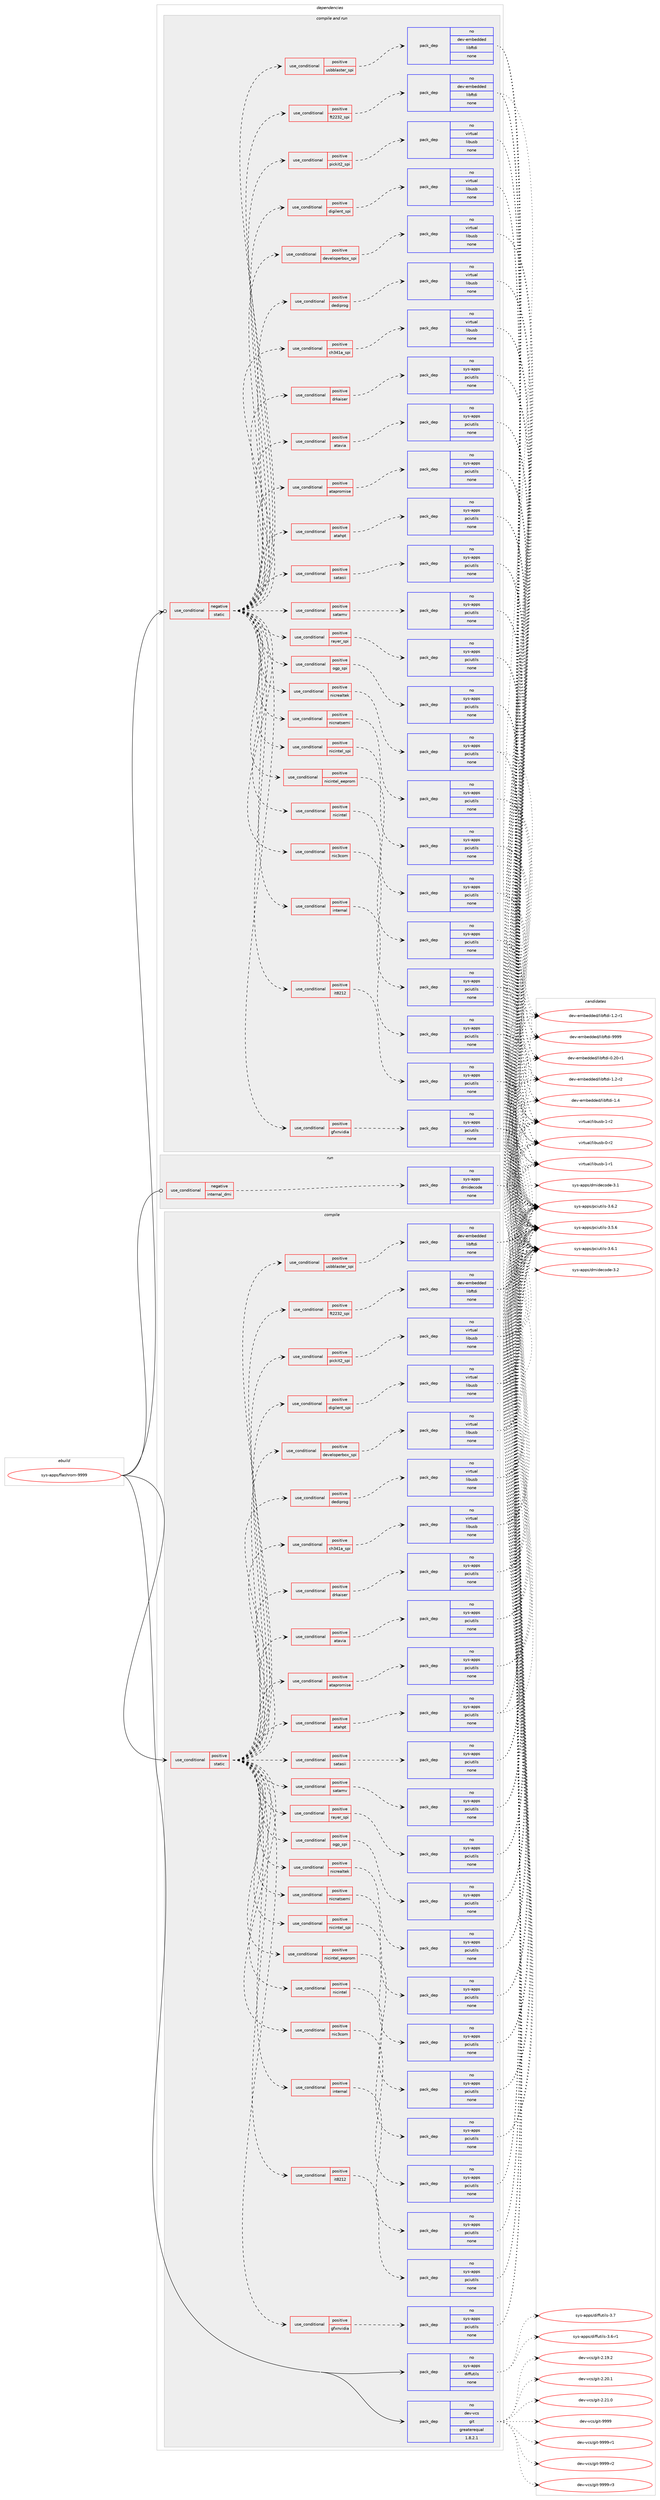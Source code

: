 digraph prolog {

# *************
# Graph options
# *************

newrank=true;
concentrate=true;
compound=true;
graph [rankdir=LR,fontname=Helvetica,fontsize=10,ranksep=1.5];#, ranksep=2.5, nodesep=0.2];
edge  [arrowhead=vee];
node  [fontname=Helvetica,fontsize=10];

# **********
# The ebuild
# **********

subgraph cluster_leftcol {
color=gray;
rank=same;
label=<<i>ebuild</i>>;
id [label="sys-apps/flashrom-9999", color=red, width=4, href="../sys-apps/flashrom-9999.svg"];
}

# ****************
# The dependencies
# ****************

subgraph cluster_midcol {
color=gray;
label=<<i>dependencies</i>>;
subgraph cluster_compile {
fillcolor="#eeeeee";
style=filled;
label=<<i>compile</i>>;
subgraph cond456085 {
dependency1710908 [label=<<TABLE BORDER="0" CELLBORDER="1" CELLSPACING="0" CELLPADDING="4"><TR><TD ROWSPAN="3" CELLPADDING="10">use_conditional</TD></TR><TR><TD>positive</TD></TR><TR><TD>static</TD></TR></TABLE>>, shape=none, color=red];
subgraph cond456086 {
dependency1710909 [label=<<TABLE BORDER="0" CELLBORDER="1" CELLSPACING="0" CELLPADDING="4"><TR><TD ROWSPAN="3" CELLPADDING="10">use_conditional</TD></TR><TR><TD>positive</TD></TR><TR><TD>atahpt</TD></TR></TABLE>>, shape=none, color=red];
subgraph pack1226857 {
dependency1710910 [label=<<TABLE BORDER="0" CELLBORDER="1" CELLSPACING="0" CELLPADDING="4" WIDTH="220"><TR><TD ROWSPAN="6" CELLPADDING="30">pack_dep</TD></TR><TR><TD WIDTH="110">no</TD></TR><TR><TD>sys-apps</TD></TR><TR><TD>pciutils</TD></TR><TR><TD>none</TD></TR><TR><TD></TD></TR></TABLE>>, shape=none, color=blue];
}
dependency1710909:e -> dependency1710910:w [weight=20,style="dashed",arrowhead="vee"];
}
dependency1710908:e -> dependency1710909:w [weight=20,style="dashed",arrowhead="vee"];
subgraph cond456087 {
dependency1710911 [label=<<TABLE BORDER="0" CELLBORDER="1" CELLSPACING="0" CELLPADDING="4"><TR><TD ROWSPAN="3" CELLPADDING="10">use_conditional</TD></TR><TR><TD>positive</TD></TR><TR><TD>atapromise</TD></TR></TABLE>>, shape=none, color=red];
subgraph pack1226858 {
dependency1710912 [label=<<TABLE BORDER="0" CELLBORDER="1" CELLSPACING="0" CELLPADDING="4" WIDTH="220"><TR><TD ROWSPAN="6" CELLPADDING="30">pack_dep</TD></TR><TR><TD WIDTH="110">no</TD></TR><TR><TD>sys-apps</TD></TR><TR><TD>pciutils</TD></TR><TR><TD>none</TD></TR><TR><TD></TD></TR></TABLE>>, shape=none, color=blue];
}
dependency1710911:e -> dependency1710912:w [weight=20,style="dashed",arrowhead="vee"];
}
dependency1710908:e -> dependency1710911:w [weight=20,style="dashed",arrowhead="vee"];
subgraph cond456088 {
dependency1710913 [label=<<TABLE BORDER="0" CELLBORDER="1" CELLSPACING="0" CELLPADDING="4"><TR><TD ROWSPAN="3" CELLPADDING="10">use_conditional</TD></TR><TR><TD>positive</TD></TR><TR><TD>atavia</TD></TR></TABLE>>, shape=none, color=red];
subgraph pack1226859 {
dependency1710914 [label=<<TABLE BORDER="0" CELLBORDER="1" CELLSPACING="0" CELLPADDING="4" WIDTH="220"><TR><TD ROWSPAN="6" CELLPADDING="30">pack_dep</TD></TR><TR><TD WIDTH="110">no</TD></TR><TR><TD>sys-apps</TD></TR><TR><TD>pciutils</TD></TR><TR><TD>none</TD></TR><TR><TD></TD></TR></TABLE>>, shape=none, color=blue];
}
dependency1710913:e -> dependency1710914:w [weight=20,style="dashed",arrowhead="vee"];
}
dependency1710908:e -> dependency1710913:w [weight=20,style="dashed",arrowhead="vee"];
subgraph cond456089 {
dependency1710915 [label=<<TABLE BORDER="0" CELLBORDER="1" CELLSPACING="0" CELLPADDING="4"><TR><TD ROWSPAN="3" CELLPADDING="10">use_conditional</TD></TR><TR><TD>positive</TD></TR><TR><TD>ch341a_spi</TD></TR></TABLE>>, shape=none, color=red];
subgraph pack1226860 {
dependency1710916 [label=<<TABLE BORDER="0" CELLBORDER="1" CELLSPACING="0" CELLPADDING="4" WIDTH="220"><TR><TD ROWSPAN="6" CELLPADDING="30">pack_dep</TD></TR><TR><TD WIDTH="110">no</TD></TR><TR><TD>virtual</TD></TR><TR><TD>libusb</TD></TR><TR><TD>none</TD></TR><TR><TD></TD></TR></TABLE>>, shape=none, color=blue];
}
dependency1710915:e -> dependency1710916:w [weight=20,style="dashed",arrowhead="vee"];
}
dependency1710908:e -> dependency1710915:w [weight=20,style="dashed",arrowhead="vee"];
subgraph cond456090 {
dependency1710917 [label=<<TABLE BORDER="0" CELLBORDER="1" CELLSPACING="0" CELLPADDING="4"><TR><TD ROWSPAN="3" CELLPADDING="10">use_conditional</TD></TR><TR><TD>positive</TD></TR><TR><TD>dediprog</TD></TR></TABLE>>, shape=none, color=red];
subgraph pack1226861 {
dependency1710918 [label=<<TABLE BORDER="0" CELLBORDER="1" CELLSPACING="0" CELLPADDING="4" WIDTH="220"><TR><TD ROWSPAN="6" CELLPADDING="30">pack_dep</TD></TR><TR><TD WIDTH="110">no</TD></TR><TR><TD>virtual</TD></TR><TR><TD>libusb</TD></TR><TR><TD>none</TD></TR><TR><TD></TD></TR></TABLE>>, shape=none, color=blue];
}
dependency1710917:e -> dependency1710918:w [weight=20,style="dashed",arrowhead="vee"];
}
dependency1710908:e -> dependency1710917:w [weight=20,style="dashed",arrowhead="vee"];
subgraph cond456091 {
dependency1710919 [label=<<TABLE BORDER="0" CELLBORDER="1" CELLSPACING="0" CELLPADDING="4"><TR><TD ROWSPAN="3" CELLPADDING="10">use_conditional</TD></TR><TR><TD>positive</TD></TR><TR><TD>developerbox_spi</TD></TR></TABLE>>, shape=none, color=red];
subgraph pack1226862 {
dependency1710920 [label=<<TABLE BORDER="0" CELLBORDER="1" CELLSPACING="0" CELLPADDING="4" WIDTH="220"><TR><TD ROWSPAN="6" CELLPADDING="30">pack_dep</TD></TR><TR><TD WIDTH="110">no</TD></TR><TR><TD>virtual</TD></TR><TR><TD>libusb</TD></TR><TR><TD>none</TD></TR><TR><TD></TD></TR></TABLE>>, shape=none, color=blue];
}
dependency1710919:e -> dependency1710920:w [weight=20,style="dashed",arrowhead="vee"];
}
dependency1710908:e -> dependency1710919:w [weight=20,style="dashed",arrowhead="vee"];
subgraph cond456092 {
dependency1710921 [label=<<TABLE BORDER="0" CELLBORDER="1" CELLSPACING="0" CELLPADDING="4"><TR><TD ROWSPAN="3" CELLPADDING="10">use_conditional</TD></TR><TR><TD>positive</TD></TR><TR><TD>digilent_spi</TD></TR></TABLE>>, shape=none, color=red];
subgraph pack1226863 {
dependency1710922 [label=<<TABLE BORDER="0" CELLBORDER="1" CELLSPACING="0" CELLPADDING="4" WIDTH="220"><TR><TD ROWSPAN="6" CELLPADDING="30">pack_dep</TD></TR><TR><TD WIDTH="110">no</TD></TR><TR><TD>virtual</TD></TR><TR><TD>libusb</TD></TR><TR><TD>none</TD></TR><TR><TD></TD></TR></TABLE>>, shape=none, color=blue];
}
dependency1710921:e -> dependency1710922:w [weight=20,style="dashed",arrowhead="vee"];
}
dependency1710908:e -> dependency1710921:w [weight=20,style="dashed",arrowhead="vee"];
subgraph cond456093 {
dependency1710923 [label=<<TABLE BORDER="0" CELLBORDER="1" CELLSPACING="0" CELLPADDING="4"><TR><TD ROWSPAN="3" CELLPADDING="10">use_conditional</TD></TR><TR><TD>positive</TD></TR><TR><TD>drkaiser</TD></TR></TABLE>>, shape=none, color=red];
subgraph pack1226864 {
dependency1710924 [label=<<TABLE BORDER="0" CELLBORDER="1" CELLSPACING="0" CELLPADDING="4" WIDTH="220"><TR><TD ROWSPAN="6" CELLPADDING="30">pack_dep</TD></TR><TR><TD WIDTH="110">no</TD></TR><TR><TD>sys-apps</TD></TR><TR><TD>pciutils</TD></TR><TR><TD>none</TD></TR><TR><TD></TD></TR></TABLE>>, shape=none, color=blue];
}
dependency1710923:e -> dependency1710924:w [weight=20,style="dashed",arrowhead="vee"];
}
dependency1710908:e -> dependency1710923:w [weight=20,style="dashed",arrowhead="vee"];
subgraph cond456094 {
dependency1710925 [label=<<TABLE BORDER="0" CELLBORDER="1" CELLSPACING="0" CELLPADDING="4"><TR><TD ROWSPAN="3" CELLPADDING="10">use_conditional</TD></TR><TR><TD>positive</TD></TR><TR><TD>ft2232_spi</TD></TR></TABLE>>, shape=none, color=red];
subgraph pack1226865 {
dependency1710926 [label=<<TABLE BORDER="0" CELLBORDER="1" CELLSPACING="0" CELLPADDING="4" WIDTH="220"><TR><TD ROWSPAN="6" CELLPADDING="30">pack_dep</TD></TR><TR><TD WIDTH="110">no</TD></TR><TR><TD>dev-embedded</TD></TR><TR><TD>libftdi</TD></TR><TR><TD>none</TD></TR><TR><TD></TD></TR></TABLE>>, shape=none, color=blue];
}
dependency1710925:e -> dependency1710926:w [weight=20,style="dashed",arrowhead="vee"];
}
dependency1710908:e -> dependency1710925:w [weight=20,style="dashed",arrowhead="vee"];
subgraph cond456095 {
dependency1710927 [label=<<TABLE BORDER="0" CELLBORDER="1" CELLSPACING="0" CELLPADDING="4"><TR><TD ROWSPAN="3" CELLPADDING="10">use_conditional</TD></TR><TR><TD>positive</TD></TR><TR><TD>gfxnvidia</TD></TR></TABLE>>, shape=none, color=red];
subgraph pack1226866 {
dependency1710928 [label=<<TABLE BORDER="0" CELLBORDER="1" CELLSPACING="0" CELLPADDING="4" WIDTH="220"><TR><TD ROWSPAN="6" CELLPADDING="30">pack_dep</TD></TR><TR><TD WIDTH="110">no</TD></TR><TR><TD>sys-apps</TD></TR><TR><TD>pciutils</TD></TR><TR><TD>none</TD></TR><TR><TD></TD></TR></TABLE>>, shape=none, color=blue];
}
dependency1710927:e -> dependency1710928:w [weight=20,style="dashed",arrowhead="vee"];
}
dependency1710908:e -> dependency1710927:w [weight=20,style="dashed",arrowhead="vee"];
subgraph cond456096 {
dependency1710929 [label=<<TABLE BORDER="0" CELLBORDER="1" CELLSPACING="0" CELLPADDING="4"><TR><TD ROWSPAN="3" CELLPADDING="10">use_conditional</TD></TR><TR><TD>positive</TD></TR><TR><TD>it8212</TD></TR></TABLE>>, shape=none, color=red];
subgraph pack1226867 {
dependency1710930 [label=<<TABLE BORDER="0" CELLBORDER="1" CELLSPACING="0" CELLPADDING="4" WIDTH="220"><TR><TD ROWSPAN="6" CELLPADDING="30">pack_dep</TD></TR><TR><TD WIDTH="110">no</TD></TR><TR><TD>sys-apps</TD></TR><TR><TD>pciutils</TD></TR><TR><TD>none</TD></TR><TR><TD></TD></TR></TABLE>>, shape=none, color=blue];
}
dependency1710929:e -> dependency1710930:w [weight=20,style="dashed",arrowhead="vee"];
}
dependency1710908:e -> dependency1710929:w [weight=20,style="dashed",arrowhead="vee"];
subgraph cond456097 {
dependency1710931 [label=<<TABLE BORDER="0" CELLBORDER="1" CELLSPACING="0" CELLPADDING="4"><TR><TD ROWSPAN="3" CELLPADDING="10">use_conditional</TD></TR><TR><TD>positive</TD></TR><TR><TD>internal</TD></TR></TABLE>>, shape=none, color=red];
subgraph pack1226868 {
dependency1710932 [label=<<TABLE BORDER="0" CELLBORDER="1" CELLSPACING="0" CELLPADDING="4" WIDTH="220"><TR><TD ROWSPAN="6" CELLPADDING="30">pack_dep</TD></TR><TR><TD WIDTH="110">no</TD></TR><TR><TD>sys-apps</TD></TR><TR><TD>pciutils</TD></TR><TR><TD>none</TD></TR><TR><TD></TD></TR></TABLE>>, shape=none, color=blue];
}
dependency1710931:e -> dependency1710932:w [weight=20,style="dashed",arrowhead="vee"];
}
dependency1710908:e -> dependency1710931:w [weight=20,style="dashed",arrowhead="vee"];
subgraph cond456098 {
dependency1710933 [label=<<TABLE BORDER="0" CELLBORDER="1" CELLSPACING="0" CELLPADDING="4"><TR><TD ROWSPAN="3" CELLPADDING="10">use_conditional</TD></TR><TR><TD>positive</TD></TR><TR><TD>nic3com</TD></TR></TABLE>>, shape=none, color=red];
subgraph pack1226869 {
dependency1710934 [label=<<TABLE BORDER="0" CELLBORDER="1" CELLSPACING="0" CELLPADDING="4" WIDTH="220"><TR><TD ROWSPAN="6" CELLPADDING="30">pack_dep</TD></TR><TR><TD WIDTH="110">no</TD></TR><TR><TD>sys-apps</TD></TR><TR><TD>pciutils</TD></TR><TR><TD>none</TD></TR><TR><TD></TD></TR></TABLE>>, shape=none, color=blue];
}
dependency1710933:e -> dependency1710934:w [weight=20,style="dashed",arrowhead="vee"];
}
dependency1710908:e -> dependency1710933:w [weight=20,style="dashed",arrowhead="vee"];
subgraph cond456099 {
dependency1710935 [label=<<TABLE BORDER="0" CELLBORDER="1" CELLSPACING="0" CELLPADDING="4"><TR><TD ROWSPAN="3" CELLPADDING="10">use_conditional</TD></TR><TR><TD>positive</TD></TR><TR><TD>nicintel</TD></TR></TABLE>>, shape=none, color=red];
subgraph pack1226870 {
dependency1710936 [label=<<TABLE BORDER="0" CELLBORDER="1" CELLSPACING="0" CELLPADDING="4" WIDTH="220"><TR><TD ROWSPAN="6" CELLPADDING="30">pack_dep</TD></TR><TR><TD WIDTH="110">no</TD></TR><TR><TD>sys-apps</TD></TR><TR><TD>pciutils</TD></TR><TR><TD>none</TD></TR><TR><TD></TD></TR></TABLE>>, shape=none, color=blue];
}
dependency1710935:e -> dependency1710936:w [weight=20,style="dashed",arrowhead="vee"];
}
dependency1710908:e -> dependency1710935:w [weight=20,style="dashed",arrowhead="vee"];
subgraph cond456100 {
dependency1710937 [label=<<TABLE BORDER="0" CELLBORDER="1" CELLSPACING="0" CELLPADDING="4"><TR><TD ROWSPAN="3" CELLPADDING="10">use_conditional</TD></TR><TR><TD>positive</TD></TR><TR><TD>nicintel_eeprom</TD></TR></TABLE>>, shape=none, color=red];
subgraph pack1226871 {
dependency1710938 [label=<<TABLE BORDER="0" CELLBORDER="1" CELLSPACING="0" CELLPADDING="4" WIDTH="220"><TR><TD ROWSPAN="6" CELLPADDING="30">pack_dep</TD></TR><TR><TD WIDTH="110">no</TD></TR><TR><TD>sys-apps</TD></TR><TR><TD>pciutils</TD></TR><TR><TD>none</TD></TR><TR><TD></TD></TR></TABLE>>, shape=none, color=blue];
}
dependency1710937:e -> dependency1710938:w [weight=20,style="dashed",arrowhead="vee"];
}
dependency1710908:e -> dependency1710937:w [weight=20,style="dashed",arrowhead="vee"];
subgraph cond456101 {
dependency1710939 [label=<<TABLE BORDER="0" CELLBORDER="1" CELLSPACING="0" CELLPADDING="4"><TR><TD ROWSPAN="3" CELLPADDING="10">use_conditional</TD></TR><TR><TD>positive</TD></TR><TR><TD>nicintel_spi</TD></TR></TABLE>>, shape=none, color=red];
subgraph pack1226872 {
dependency1710940 [label=<<TABLE BORDER="0" CELLBORDER="1" CELLSPACING="0" CELLPADDING="4" WIDTH="220"><TR><TD ROWSPAN="6" CELLPADDING="30">pack_dep</TD></TR><TR><TD WIDTH="110">no</TD></TR><TR><TD>sys-apps</TD></TR><TR><TD>pciutils</TD></TR><TR><TD>none</TD></TR><TR><TD></TD></TR></TABLE>>, shape=none, color=blue];
}
dependency1710939:e -> dependency1710940:w [weight=20,style="dashed",arrowhead="vee"];
}
dependency1710908:e -> dependency1710939:w [weight=20,style="dashed",arrowhead="vee"];
subgraph cond456102 {
dependency1710941 [label=<<TABLE BORDER="0" CELLBORDER="1" CELLSPACING="0" CELLPADDING="4"><TR><TD ROWSPAN="3" CELLPADDING="10">use_conditional</TD></TR><TR><TD>positive</TD></TR><TR><TD>nicnatsemi</TD></TR></TABLE>>, shape=none, color=red];
subgraph pack1226873 {
dependency1710942 [label=<<TABLE BORDER="0" CELLBORDER="1" CELLSPACING="0" CELLPADDING="4" WIDTH="220"><TR><TD ROWSPAN="6" CELLPADDING="30">pack_dep</TD></TR><TR><TD WIDTH="110">no</TD></TR><TR><TD>sys-apps</TD></TR><TR><TD>pciutils</TD></TR><TR><TD>none</TD></TR><TR><TD></TD></TR></TABLE>>, shape=none, color=blue];
}
dependency1710941:e -> dependency1710942:w [weight=20,style="dashed",arrowhead="vee"];
}
dependency1710908:e -> dependency1710941:w [weight=20,style="dashed",arrowhead="vee"];
subgraph cond456103 {
dependency1710943 [label=<<TABLE BORDER="0" CELLBORDER="1" CELLSPACING="0" CELLPADDING="4"><TR><TD ROWSPAN="3" CELLPADDING="10">use_conditional</TD></TR><TR><TD>positive</TD></TR><TR><TD>nicrealtek</TD></TR></TABLE>>, shape=none, color=red];
subgraph pack1226874 {
dependency1710944 [label=<<TABLE BORDER="0" CELLBORDER="1" CELLSPACING="0" CELLPADDING="4" WIDTH="220"><TR><TD ROWSPAN="6" CELLPADDING="30">pack_dep</TD></TR><TR><TD WIDTH="110">no</TD></TR><TR><TD>sys-apps</TD></TR><TR><TD>pciutils</TD></TR><TR><TD>none</TD></TR><TR><TD></TD></TR></TABLE>>, shape=none, color=blue];
}
dependency1710943:e -> dependency1710944:w [weight=20,style="dashed",arrowhead="vee"];
}
dependency1710908:e -> dependency1710943:w [weight=20,style="dashed",arrowhead="vee"];
subgraph cond456104 {
dependency1710945 [label=<<TABLE BORDER="0" CELLBORDER="1" CELLSPACING="0" CELLPADDING="4"><TR><TD ROWSPAN="3" CELLPADDING="10">use_conditional</TD></TR><TR><TD>positive</TD></TR><TR><TD>ogp_spi</TD></TR></TABLE>>, shape=none, color=red];
subgraph pack1226875 {
dependency1710946 [label=<<TABLE BORDER="0" CELLBORDER="1" CELLSPACING="0" CELLPADDING="4" WIDTH="220"><TR><TD ROWSPAN="6" CELLPADDING="30">pack_dep</TD></TR><TR><TD WIDTH="110">no</TD></TR><TR><TD>sys-apps</TD></TR><TR><TD>pciutils</TD></TR><TR><TD>none</TD></TR><TR><TD></TD></TR></TABLE>>, shape=none, color=blue];
}
dependency1710945:e -> dependency1710946:w [weight=20,style="dashed",arrowhead="vee"];
}
dependency1710908:e -> dependency1710945:w [weight=20,style="dashed",arrowhead="vee"];
subgraph cond456105 {
dependency1710947 [label=<<TABLE BORDER="0" CELLBORDER="1" CELLSPACING="0" CELLPADDING="4"><TR><TD ROWSPAN="3" CELLPADDING="10">use_conditional</TD></TR><TR><TD>positive</TD></TR><TR><TD>pickit2_spi</TD></TR></TABLE>>, shape=none, color=red];
subgraph pack1226876 {
dependency1710948 [label=<<TABLE BORDER="0" CELLBORDER="1" CELLSPACING="0" CELLPADDING="4" WIDTH="220"><TR><TD ROWSPAN="6" CELLPADDING="30">pack_dep</TD></TR><TR><TD WIDTH="110">no</TD></TR><TR><TD>virtual</TD></TR><TR><TD>libusb</TD></TR><TR><TD>none</TD></TR><TR><TD></TD></TR></TABLE>>, shape=none, color=blue];
}
dependency1710947:e -> dependency1710948:w [weight=20,style="dashed",arrowhead="vee"];
}
dependency1710908:e -> dependency1710947:w [weight=20,style="dashed",arrowhead="vee"];
subgraph cond456106 {
dependency1710949 [label=<<TABLE BORDER="0" CELLBORDER="1" CELLSPACING="0" CELLPADDING="4"><TR><TD ROWSPAN="3" CELLPADDING="10">use_conditional</TD></TR><TR><TD>positive</TD></TR><TR><TD>rayer_spi</TD></TR></TABLE>>, shape=none, color=red];
subgraph pack1226877 {
dependency1710950 [label=<<TABLE BORDER="0" CELLBORDER="1" CELLSPACING="0" CELLPADDING="4" WIDTH="220"><TR><TD ROWSPAN="6" CELLPADDING="30">pack_dep</TD></TR><TR><TD WIDTH="110">no</TD></TR><TR><TD>sys-apps</TD></TR><TR><TD>pciutils</TD></TR><TR><TD>none</TD></TR><TR><TD></TD></TR></TABLE>>, shape=none, color=blue];
}
dependency1710949:e -> dependency1710950:w [weight=20,style="dashed",arrowhead="vee"];
}
dependency1710908:e -> dependency1710949:w [weight=20,style="dashed",arrowhead="vee"];
subgraph cond456107 {
dependency1710951 [label=<<TABLE BORDER="0" CELLBORDER="1" CELLSPACING="0" CELLPADDING="4"><TR><TD ROWSPAN="3" CELLPADDING="10">use_conditional</TD></TR><TR><TD>positive</TD></TR><TR><TD>satamv</TD></TR></TABLE>>, shape=none, color=red];
subgraph pack1226878 {
dependency1710952 [label=<<TABLE BORDER="0" CELLBORDER="1" CELLSPACING="0" CELLPADDING="4" WIDTH="220"><TR><TD ROWSPAN="6" CELLPADDING="30">pack_dep</TD></TR><TR><TD WIDTH="110">no</TD></TR><TR><TD>sys-apps</TD></TR><TR><TD>pciutils</TD></TR><TR><TD>none</TD></TR><TR><TD></TD></TR></TABLE>>, shape=none, color=blue];
}
dependency1710951:e -> dependency1710952:w [weight=20,style="dashed",arrowhead="vee"];
}
dependency1710908:e -> dependency1710951:w [weight=20,style="dashed",arrowhead="vee"];
subgraph cond456108 {
dependency1710953 [label=<<TABLE BORDER="0" CELLBORDER="1" CELLSPACING="0" CELLPADDING="4"><TR><TD ROWSPAN="3" CELLPADDING="10">use_conditional</TD></TR><TR><TD>positive</TD></TR><TR><TD>satasii</TD></TR></TABLE>>, shape=none, color=red];
subgraph pack1226879 {
dependency1710954 [label=<<TABLE BORDER="0" CELLBORDER="1" CELLSPACING="0" CELLPADDING="4" WIDTH="220"><TR><TD ROWSPAN="6" CELLPADDING="30">pack_dep</TD></TR><TR><TD WIDTH="110">no</TD></TR><TR><TD>sys-apps</TD></TR><TR><TD>pciutils</TD></TR><TR><TD>none</TD></TR><TR><TD></TD></TR></TABLE>>, shape=none, color=blue];
}
dependency1710953:e -> dependency1710954:w [weight=20,style="dashed",arrowhead="vee"];
}
dependency1710908:e -> dependency1710953:w [weight=20,style="dashed",arrowhead="vee"];
subgraph cond456109 {
dependency1710955 [label=<<TABLE BORDER="0" CELLBORDER="1" CELLSPACING="0" CELLPADDING="4"><TR><TD ROWSPAN="3" CELLPADDING="10">use_conditional</TD></TR><TR><TD>positive</TD></TR><TR><TD>usbblaster_spi</TD></TR></TABLE>>, shape=none, color=red];
subgraph pack1226880 {
dependency1710956 [label=<<TABLE BORDER="0" CELLBORDER="1" CELLSPACING="0" CELLPADDING="4" WIDTH="220"><TR><TD ROWSPAN="6" CELLPADDING="30">pack_dep</TD></TR><TR><TD WIDTH="110">no</TD></TR><TR><TD>dev-embedded</TD></TR><TR><TD>libftdi</TD></TR><TR><TD>none</TD></TR><TR><TD></TD></TR></TABLE>>, shape=none, color=blue];
}
dependency1710955:e -> dependency1710956:w [weight=20,style="dashed",arrowhead="vee"];
}
dependency1710908:e -> dependency1710955:w [weight=20,style="dashed",arrowhead="vee"];
}
id:e -> dependency1710908:w [weight=20,style="solid",arrowhead="vee"];
subgraph pack1226881 {
dependency1710957 [label=<<TABLE BORDER="0" CELLBORDER="1" CELLSPACING="0" CELLPADDING="4" WIDTH="220"><TR><TD ROWSPAN="6" CELLPADDING="30">pack_dep</TD></TR><TR><TD WIDTH="110">no</TD></TR><TR><TD>dev-vcs</TD></TR><TR><TD>git</TD></TR><TR><TD>greaterequal</TD></TR><TR><TD>1.8.2.1</TD></TR></TABLE>>, shape=none, color=blue];
}
id:e -> dependency1710957:w [weight=20,style="solid",arrowhead="vee"];
subgraph pack1226882 {
dependency1710958 [label=<<TABLE BORDER="0" CELLBORDER="1" CELLSPACING="0" CELLPADDING="4" WIDTH="220"><TR><TD ROWSPAN="6" CELLPADDING="30">pack_dep</TD></TR><TR><TD WIDTH="110">no</TD></TR><TR><TD>sys-apps</TD></TR><TR><TD>diffutils</TD></TR><TR><TD>none</TD></TR><TR><TD></TD></TR></TABLE>>, shape=none, color=blue];
}
id:e -> dependency1710958:w [weight=20,style="solid",arrowhead="vee"];
}
subgraph cluster_compileandrun {
fillcolor="#eeeeee";
style=filled;
label=<<i>compile and run</i>>;
subgraph cond456110 {
dependency1710959 [label=<<TABLE BORDER="0" CELLBORDER="1" CELLSPACING="0" CELLPADDING="4"><TR><TD ROWSPAN="3" CELLPADDING="10">use_conditional</TD></TR><TR><TD>negative</TD></TR><TR><TD>static</TD></TR></TABLE>>, shape=none, color=red];
subgraph cond456111 {
dependency1710960 [label=<<TABLE BORDER="0" CELLBORDER="1" CELLSPACING="0" CELLPADDING="4"><TR><TD ROWSPAN="3" CELLPADDING="10">use_conditional</TD></TR><TR><TD>positive</TD></TR><TR><TD>atahpt</TD></TR></TABLE>>, shape=none, color=red];
subgraph pack1226883 {
dependency1710961 [label=<<TABLE BORDER="0" CELLBORDER="1" CELLSPACING="0" CELLPADDING="4" WIDTH="220"><TR><TD ROWSPAN="6" CELLPADDING="30">pack_dep</TD></TR><TR><TD WIDTH="110">no</TD></TR><TR><TD>sys-apps</TD></TR><TR><TD>pciutils</TD></TR><TR><TD>none</TD></TR><TR><TD></TD></TR></TABLE>>, shape=none, color=blue];
}
dependency1710960:e -> dependency1710961:w [weight=20,style="dashed",arrowhead="vee"];
}
dependency1710959:e -> dependency1710960:w [weight=20,style="dashed",arrowhead="vee"];
subgraph cond456112 {
dependency1710962 [label=<<TABLE BORDER="0" CELLBORDER="1" CELLSPACING="0" CELLPADDING="4"><TR><TD ROWSPAN="3" CELLPADDING="10">use_conditional</TD></TR><TR><TD>positive</TD></TR><TR><TD>atapromise</TD></TR></TABLE>>, shape=none, color=red];
subgraph pack1226884 {
dependency1710963 [label=<<TABLE BORDER="0" CELLBORDER="1" CELLSPACING="0" CELLPADDING="4" WIDTH="220"><TR><TD ROWSPAN="6" CELLPADDING="30">pack_dep</TD></TR><TR><TD WIDTH="110">no</TD></TR><TR><TD>sys-apps</TD></TR><TR><TD>pciutils</TD></TR><TR><TD>none</TD></TR><TR><TD></TD></TR></TABLE>>, shape=none, color=blue];
}
dependency1710962:e -> dependency1710963:w [weight=20,style="dashed",arrowhead="vee"];
}
dependency1710959:e -> dependency1710962:w [weight=20,style="dashed",arrowhead="vee"];
subgraph cond456113 {
dependency1710964 [label=<<TABLE BORDER="0" CELLBORDER="1" CELLSPACING="0" CELLPADDING="4"><TR><TD ROWSPAN="3" CELLPADDING="10">use_conditional</TD></TR><TR><TD>positive</TD></TR><TR><TD>atavia</TD></TR></TABLE>>, shape=none, color=red];
subgraph pack1226885 {
dependency1710965 [label=<<TABLE BORDER="0" CELLBORDER="1" CELLSPACING="0" CELLPADDING="4" WIDTH="220"><TR><TD ROWSPAN="6" CELLPADDING="30">pack_dep</TD></TR><TR><TD WIDTH="110">no</TD></TR><TR><TD>sys-apps</TD></TR><TR><TD>pciutils</TD></TR><TR><TD>none</TD></TR><TR><TD></TD></TR></TABLE>>, shape=none, color=blue];
}
dependency1710964:e -> dependency1710965:w [weight=20,style="dashed",arrowhead="vee"];
}
dependency1710959:e -> dependency1710964:w [weight=20,style="dashed",arrowhead="vee"];
subgraph cond456114 {
dependency1710966 [label=<<TABLE BORDER="0" CELLBORDER="1" CELLSPACING="0" CELLPADDING="4"><TR><TD ROWSPAN="3" CELLPADDING="10">use_conditional</TD></TR><TR><TD>positive</TD></TR><TR><TD>ch341a_spi</TD></TR></TABLE>>, shape=none, color=red];
subgraph pack1226886 {
dependency1710967 [label=<<TABLE BORDER="0" CELLBORDER="1" CELLSPACING="0" CELLPADDING="4" WIDTH="220"><TR><TD ROWSPAN="6" CELLPADDING="30">pack_dep</TD></TR><TR><TD WIDTH="110">no</TD></TR><TR><TD>virtual</TD></TR><TR><TD>libusb</TD></TR><TR><TD>none</TD></TR><TR><TD></TD></TR></TABLE>>, shape=none, color=blue];
}
dependency1710966:e -> dependency1710967:w [weight=20,style="dashed",arrowhead="vee"];
}
dependency1710959:e -> dependency1710966:w [weight=20,style="dashed",arrowhead="vee"];
subgraph cond456115 {
dependency1710968 [label=<<TABLE BORDER="0" CELLBORDER="1" CELLSPACING="0" CELLPADDING="4"><TR><TD ROWSPAN="3" CELLPADDING="10">use_conditional</TD></TR><TR><TD>positive</TD></TR><TR><TD>dediprog</TD></TR></TABLE>>, shape=none, color=red];
subgraph pack1226887 {
dependency1710969 [label=<<TABLE BORDER="0" CELLBORDER="1" CELLSPACING="0" CELLPADDING="4" WIDTH="220"><TR><TD ROWSPAN="6" CELLPADDING="30">pack_dep</TD></TR><TR><TD WIDTH="110">no</TD></TR><TR><TD>virtual</TD></TR><TR><TD>libusb</TD></TR><TR><TD>none</TD></TR><TR><TD></TD></TR></TABLE>>, shape=none, color=blue];
}
dependency1710968:e -> dependency1710969:w [weight=20,style="dashed",arrowhead="vee"];
}
dependency1710959:e -> dependency1710968:w [weight=20,style="dashed",arrowhead="vee"];
subgraph cond456116 {
dependency1710970 [label=<<TABLE BORDER="0" CELLBORDER="1" CELLSPACING="0" CELLPADDING="4"><TR><TD ROWSPAN="3" CELLPADDING="10">use_conditional</TD></TR><TR><TD>positive</TD></TR><TR><TD>developerbox_spi</TD></TR></TABLE>>, shape=none, color=red];
subgraph pack1226888 {
dependency1710971 [label=<<TABLE BORDER="0" CELLBORDER="1" CELLSPACING="0" CELLPADDING="4" WIDTH="220"><TR><TD ROWSPAN="6" CELLPADDING="30">pack_dep</TD></TR><TR><TD WIDTH="110">no</TD></TR><TR><TD>virtual</TD></TR><TR><TD>libusb</TD></TR><TR><TD>none</TD></TR><TR><TD></TD></TR></TABLE>>, shape=none, color=blue];
}
dependency1710970:e -> dependency1710971:w [weight=20,style="dashed",arrowhead="vee"];
}
dependency1710959:e -> dependency1710970:w [weight=20,style="dashed",arrowhead="vee"];
subgraph cond456117 {
dependency1710972 [label=<<TABLE BORDER="0" CELLBORDER="1" CELLSPACING="0" CELLPADDING="4"><TR><TD ROWSPAN="3" CELLPADDING="10">use_conditional</TD></TR><TR><TD>positive</TD></TR><TR><TD>digilent_spi</TD></TR></TABLE>>, shape=none, color=red];
subgraph pack1226889 {
dependency1710973 [label=<<TABLE BORDER="0" CELLBORDER="1" CELLSPACING="0" CELLPADDING="4" WIDTH="220"><TR><TD ROWSPAN="6" CELLPADDING="30">pack_dep</TD></TR><TR><TD WIDTH="110">no</TD></TR><TR><TD>virtual</TD></TR><TR><TD>libusb</TD></TR><TR><TD>none</TD></TR><TR><TD></TD></TR></TABLE>>, shape=none, color=blue];
}
dependency1710972:e -> dependency1710973:w [weight=20,style="dashed",arrowhead="vee"];
}
dependency1710959:e -> dependency1710972:w [weight=20,style="dashed",arrowhead="vee"];
subgraph cond456118 {
dependency1710974 [label=<<TABLE BORDER="0" CELLBORDER="1" CELLSPACING="0" CELLPADDING="4"><TR><TD ROWSPAN="3" CELLPADDING="10">use_conditional</TD></TR><TR><TD>positive</TD></TR><TR><TD>drkaiser</TD></TR></TABLE>>, shape=none, color=red];
subgraph pack1226890 {
dependency1710975 [label=<<TABLE BORDER="0" CELLBORDER="1" CELLSPACING="0" CELLPADDING="4" WIDTH="220"><TR><TD ROWSPAN="6" CELLPADDING="30">pack_dep</TD></TR><TR><TD WIDTH="110">no</TD></TR><TR><TD>sys-apps</TD></TR><TR><TD>pciutils</TD></TR><TR><TD>none</TD></TR><TR><TD></TD></TR></TABLE>>, shape=none, color=blue];
}
dependency1710974:e -> dependency1710975:w [weight=20,style="dashed",arrowhead="vee"];
}
dependency1710959:e -> dependency1710974:w [weight=20,style="dashed",arrowhead="vee"];
subgraph cond456119 {
dependency1710976 [label=<<TABLE BORDER="0" CELLBORDER="1" CELLSPACING="0" CELLPADDING="4"><TR><TD ROWSPAN="3" CELLPADDING="10">use_conditional</TD></TR><TR><TD>positive</TD></TR><TR><TD>ft2232_spi</TD></TR></TABLE>>, shape=none, color=red];
subgraph pack1226891 {
dependency1710977 [label=<<TABLE BORDER="0" CELLBORDER="1" CELLSPACING="0" CELLPADDING="4" WIDTH="220"><TR><TD ROWSPAN="6" CELLPADDING="30">pack_dep</TD></TR><TR><TD WIDTH="110">no</TD></TR><TR><TD>dev-embedded</TD></TR><TR><TD>libftdi</TD></TR><TR><TD>none</TD></TR><TR><TD></TD></TR></TABLE>>, shape=none, color=blue];
}
dependency1710976:e -> dependency1710977:w [weight=20,style="dashed",arrowhead="vee"];
}
dependency1710959:e -> dependency1710976:w [weight=20,style="dashed",arrowhead="vee"];
subgraph cond456120 {
dependency1710978 [label=<<TABLE BORDER="0" CELLBORDER="1" CELLSPACING="0" CELLPADDING="4"><TR><TD ROWSPAN="3" CELLPADDING="10">use_conditional</TD></TR><TR><TD>positive</TD></TR><TR><TD>gfxnvidia</TD></TR></TABLE>>, shape=none, color=red];
subgraph pack1226892 {
dependency1710979 [label=<<TABLE BORDER="0" CELLBORDER="1" CELLSPACING="0" CELLPADDING="4" WIDTH="220"><TR><TD ROWSPAN="6" CELLPADDING="30">pack_dep</TD></TR><TR><TD WIDTH="110">no</TD></TR><TR><TD>sys-apps</TD></TR><TR><TD>pciutils</TD></TR><TR><TD>none</TD></TR><TR><TD></TD></TR></TABLE>>, shape=none, color=blue];
}
dependency1710978:e -> dependency1710979:w [weight=20,style="dashed",arrowhead="vee"];
}
dependency1710959:e -> dependency1710978:w [weight=20,style="dashed",arrowhead="vee"];
subgraph cond456121 {
dependency1710980 [label=<<TABLE BORDER="0" CELLBORDER="1" CELLSPACING="0" CELLPADDING="4"><TR><TD ROWSPAN="3" CELLPADDING="10">use_conditional</TD></TR><TR><TD>positive</TD></TR><TR><TD>it8212</TD></TR></TABLE>>, shape=none, color=red];
subgraph pack1226893 {
dependency1710981 [label=<<TABLE BORDER="0" CELLBORDER="1" CELLSPACING="0" CELLPADDING="4" WIDTH="220"><TR><TD ROWSPAN="6" CELLPADDING="30">pack_dep</TD></TR><TR><TD WIDTH="110">no</TD></TR><TR><TD>sys-apps</TD></TR><TR><TD>pciutils</TD></TR><TR><TD>none</TD></TR><TR><TD></TD></TR></TABLE>>, shape=none, color=blue];
}
dependency1710980:e -> dependency1710981:w [weight=20,style="dashed",arrowhead="vee"];
}
dependency1710959:e -> dependency1710980:w [weight=20,style="dashed",arrowhead="vee"];
subgraph cond456122 {
dependency1710982 [label=<<TABLE BORDER="0" CELLBORDER="1" CELLSPACING="0" CELLPADDING="4"><TR><TD ROWSPAN="3" CELLPADDING="10">use_conditional</TD></TR><TR><TD>positive</TD></TR><TR><TD>internal</TD></TR></TABLE>>, shape=none, color=red];
subgraph pack1226894 {
dependency1710983 [label=<<TABLE BORDER="0" CELLBORDER="1" CELLSPACING="0" CELLPADDING="4" WIDTH="220"><TR><TD ROWSPAN="6" CELLPADDING="30">pack_dep</TD></TR><TR><TD WIDTH="110">no</TD></TR><TR><TD>sys-apps</TD></TR><TR><TD>pciutils</TD></TR><TR><TD>none</TD></TR><TR><TD></TD></TR></TABLE>>, shape=none, color=blue];
}
dependency1710982:e -> dependency1710983:w [weight=20,style="dashed",arrowhead="vee"];
}
dependency1710959:e -> dependency1710982:w [weight=20,style="dashed",arrowhead="vee"];
subgraph cond456123 {
dependency1710984 [label=<<TABLE BORDER="0" CELLBORDER="1" CELLSPACING="0" CELLPADDING="4"><TR><TD ROWSPAN="3" CELLPADDING="10">use_conditional</TD></TR><TR><TD>positive</TD></TR><TR><TD>nic3com</TD></TR></TABLE>>, shape=none, color=red];
subgraph pack1226895 {
dependency1710985 [label=<<TABLE BORDER="0" CELLBORDER="1" CELLSPACING="0" CELLPADDING="4" WIDTH="220"><TR><TD ROWSPAN="6" CELLPADDING="30">pack_dep</TD></TR><TR><TD WIDTH="110">no</TD></TR><TR><TD>sys-apps</TD></TR><TR><TD>pciutils</TD></TR><TR><TD>none</TD></TR><TR><TD></TD></TR></TABLE>>, shape=none, color=blue];
}
dependency1710984:e -> dependency1710985:w [weight=20,style="dashed",arrowhead="vee"];
}
dependency1710959:e -> dependency1710984:w [weight=20,style="dashed",arrowhead="vee"];
subgraph cond456124 {
dependency1710986 [label=<<TABLE BORDER="0" CELLBORDER="1" CELLSPACING="0" CELLPADDING="4"><TR><TD ROWSPAN="3" CELLPADDING="10">use_conditional</TD></TR><TR><TD>positive</TD></TR><TR><TD>nicintel</TD></TR></TABLE>>, shape=none, color=red];
subgraph pack1226896 {
dependency1710987 [label=<<TABLE BORDER="0" CELLBORDER="1" CELLSPACING="0" CELLPADDING="4" WIDTH="220"><TR><TD ROWSPAN="6" CELLPADDING="30">pack_dep</TD></TR><TR><TD WIDTH="110">no</TD></TR><TR><TD>sys-apps</TD></TR><TR><TD>pciutils</TD></TR><TR><TD>none</TD></TR><TR><TD></TD></TR></TABLE>>, shape=none, color=blue];
}
dependency1710986:e -> dependency1710987:w [weight=20,style="dashed",arrowhead="vee"];
}
dependency1710959:e -> dependency1710986:w [weight=20,style="dashed",arrowhead="vee"];
subgraph cond456125 {
dependency1710988 [label=<<TABLE BORDER="0" CELLBORDER="1" CELLSPACING="0" CELLPADDING="4"><TR><TD ROWSPAN="3" CELLPADDING="10">use_conditional</TD></TR><TR><TD>positive</TD></TR><TR><TD>nicintel_eeprom</TD></TR></TABLE>>, shape=none, color=red];
subgraph pack1226897 {
dependency1710989 [label=<<TABLE BORDER="0" CELLBORDER="1" CELLSPACING="0" CELLPADDING="4" WIDTH="220"><TR><TD ROWSPAN="6" CELLPADDING="30">pack_dep</TD></TR><TR><TD WIDTH="110">no</TD></TR><TR><TD>sys-apps</TD></TR><TR><TD>pciutils</TD></TR><TR><TD>none</TD></TR><TR><TD></TD></TR></TABLE>>, shape=none, color=blue];
}
dependency1710988:e -> dependency1710989:w [weight=20,style="dashed",arrowhead="vee"];
}
dependency1710959:e -> dependency1710988:w [weight=20,style="dashed",arrowhead="vee"];
subgraph cond456126 {
dependency1710990 [label=<<TABLE BORDER="0" CELLBORDER="1" CELLSPACING="0" CELLPADDING="4"><TR><TD ROWSPAN="3" CELLPADDING="10">use_conditional</TD></TR><TR><TD>positive</TD></TR><TR><TD>nicintel_spi</TD></TR></TABLE>>, shape=none, color=red];
subgraph pack1226898 {
dependency1710991 [label=<<TABLE BORDER="0" CELLBORDER="1" CELLSPACING="0" CELLPADDING="4" WIDTH="220"><TR><TD ROWSPAN="6" CELLPADDING="30">pack_dep</TD></TR><TR><TD WIDTH="110">no</TD></TR><TR><TD>sys-apps</TD></TR><TR><TD>pciutils</TD></TR><TR><TD>none</TD></TR><TR><TD></TD></TR></TABLE>>, shape=none, color=blue];
}
dependency1710990:e -> dependency1710991:w [weight=20,style="dashed",arrowhead="vee"];
}
dependency1710959:e -> dependency1710990:w [weight=20,style="dashed",arrowhead="vee"];
subgraph cond456127 {
dependency1710992 [label=<<TABLE BORDER="0" CELLBORDER="1" CELLSPACING="0" CELLPADDING="4"><TR><TD ROWSPAN="3" CELLPADDING="10">use_conditional</TD></TR><TR><TD>positive</TD></TR><TR><TD>nicnatsemi</TD></TR></TABLE>>, shape=none, color=red];
subgraph pack1226899 {
dependency1710993 [label=<<TABLE BORDER="0" CELLBORDER="1" CELLSPACING="0" CELLPADDING="4" WIDTH="220"><TR><TD ROWSPAN="6" CELLPADDING="30">pack_dep</TD></TR><TR><TD WIDTH="110">no</TD></TR><TR><TD>sys-apps</TD></TR><TR><TD>pciutils</TD></TR><TR><TD>none</TD></TR><TR><TD></TD></TR></TABLE>>, shape=none, color=blue];
}
dependency1710992:e -> dependency1710993:w [weight=20,style="dashed",arrowhead="vee"];
}
dependency1710959:e -> dependency1710992:w [weight=20,style="dashed",arrowhead="vee"];
subgraph cond456128 {
dependency1710994 [label=<<TABLE BORDER="0" CELLBORDER="1" CELLSPACING="0" CELLPADDING="4"><TR><TD ROWSPAN="3" CELLPADDING="10">use_conditional</TD></TR><TR><TD>positive</TD></TR><TR><TD>nicrealtek</TD></TR></TABLE>>, shape=none, color=red];
subgraph pack1226900 {
dependency1710995 [label=<<TABLE BORDER="0" CELLBORDER="1" CELLSPACING="0" CELLPADDING="4" WIDTH="220"><TR><TD ROWSPAN="6" CELLPADDING="30">pack_dep</TD></TR><TR><TD WIDTH="110">no</TD></TR><TR><TD>sys-apps</TD></TR><TR><TD>pciutils</TD></TR><TR><TD>none</TD></TR><TR><TD></TD></TR></TABLE>>, shape=none, color=blue];
}
dependency1710994:e -> dependency1710995:w [weight=20,style="dashed",arrowhead="vee"];
}
dependency1710959:e -> dependency1710994:w [weight=20,style="dashed",arrowhead="vee"];
subgraph cond456129 {
dependency1710996 [label=<<TABLE BORDER="0" CELLBORDER="1" CELLSPACING="0" CELLPADDING="4"><TR><TD ROWSPAN="3" CELLPADDING="10">use_conditional</TD></TR><TR><TD>positive</TD></TR><TR><TD>ogp_spi</TD></TR></TABLE>>, shape=none, color=red];
subgraph pack1226901 {
dependency1710997 [label=<<TABLE BORDER="0" CELLBORDER="1" CELLSPACING="0" CELLPADDING="4" WIDTH="220"><TR><TD ROWSPAN="6" CELLPADDING="30">pack_dep</TD></TR><TR><TD WIDTH="110">no</TD></TR><TR><TD>sys-apps</TD></TR><TR><TD>pciutils</TD></TR><TR><TD>none</TD></TR><TR><TD></TD></TR></TABLE>>, shape=none, color=blue];
}
dependency1710996:e -> dependency1710997:w [weight=20,style="dashed",arrowhead="vee"];
}
dependency1710959:e -> dependency1710996:w [weight=20,style="dashed",arrowhead="vee"];
subgraph cond456130 {
dependency1710998 [label=<<TABLE BORDER="0" CELLBORDER="1" CELLSPACING="0" CELLPADDING="4"><TR><TD ROWSPAN="3" CELLPADDING="10">use_conditional</TD></TR><TR><TD>positive</TD></TR><TR><TD>pickit2_spi</TD></TR></TABLE>>, shape=none, color=red];
subgraph pack1226902 {
dependency1710999 [label=<<TABLE BORDER="0" CELLBORDER="1" CELLSPACING="0" CELLPADDING="4" WIDTH="220"><TR><TD ROWSPAN="6" CELLPADDING="30">pack_dep</TD></TR><TR><TD WIDTH="110">no</TD></TR><TR><TD>virtual</TD></TR><TR><TD>libusb</TD></TR><TR><TD>none</TD></TR><TR><TD></TD></TR></TABLE>>, shape=none, color=blue];
}
dependency1710998:e -> dependency1710999:w [weight=20,style="dashed",arrowhead="vee"];
}
dependency1710959:e -> dependency1710998:w [weight=20,style="dashed",arrowhead="vee"];
subgraph cond456131 {
dependency1711000 [label=<<TABLE BORDER="0" CELLBORDER="1" CELLSPACING="0" CELLPADDING="4"><TR><TD ROWSPAN="3" CELLPADDING="10">use_conditional</TD></TR><TR><TD>positive</TD></TR><TR><TD>rayer_spi</TD></TR></TABLE>>, shape=none, color=red];
subgraph pack1226903 {
dependency1711001 [label=<<TABLE BORDER="0" CELLBORDER="1" CELLSPACING="0" CELLPADDING="4" WIDTH="220"><TR><TD ROWSPAN="6" CELLPADDING="30">pack_dep</TD></TR><TR><TD WIDTH="110">no</TD></TR><TR><TD>sys-apps</TD></TR><TR><TD>pciutils</TD></TR><TR><TD>none</TD></TR><TR><TD></TD></TR></TABLE>>, shape=none, color=blue];
}
dependency1711000:e -> dependency1711001:w [weight=20,style="dashed",arrowhead="vee"];
}
dependency1710959:e -> dependency1711000:w [weight=20,style="dashed",arrowhead="vee"];
subgraph cond456132 {
dependency1711002 [label=<<TABLE BORDER="0" CELLBORDER="1" CELLSPACING="0" CELLPADDING="4"><TR><TD ROWSPAN="3" CELLPADDING="10">use_conditional</TD></TR><TR><TD>positive</TD></TR><TR><TD>satamv</TD></TR></TABLE>>, shape=none, color=red];
subgraph pack1226904 {
dependency1711003 [label=<<TABLE BORDER="0" CELLBORDER="1" CELLSPACING="0" CELLPADDING="4" WIDTH="220"><TR><TD ROWSPAN="6" CELLPADDING="30">pack_dep</TD></TR><TR><TD WIDTH="110">no</TD></TR><TR><TD>sys-apps</TD></TR><TR><TD>pciutils</TD></TR><TR><TD>none</TD></TR><TR><TD></TD></TR></TABLE>>, shape=none, color=blue];
}
dependency1711002:e -> dependency1711003:w [weight=20,style="dashed",arrowhead="vee"];
}
dependency1710959:e -> dependency1711002:w [weight=20,style="dashed",arrowhead="vee"];
subgraph cond456133 {
dependency1711004 [label=<<TABLE BORDER="0" CELLBORDER="1" CELLSPACING="0" CELLPADDING="4"><TR><TD ROWSPAN="3" CELLPADDING="10">use_conditional</TD></TR><TR><TD>positive</TD></TR><TR><TD>satasii</TD></TR></TABLE>>, shape=none, color=red];
subgraph pack1226905 {
dependency1711005 [label=<<TABLE BORDER="0" CELLBORDER="1" CELLSPACING="0" CELLPADDING="4" WIDTH="220"><TR><TD ROWSPAN="6" CELLPADDING="30">pack_dep</TD></TR><TR><TD WIDTH="110">no</TD></TR><TR><TD>sys-apps</TD></TR><TR><TD>pciutils</TD></TR><TR><TD>none</TD></TR><TR><TD></TD></TR></TABLE>>, shape=none, color=blue];
}
dependency1711004:e -> dependency1711005:w [weight=20,style="dashed",arrowhead="vee"];
}
dependency1710959:e -> dependency1711004:w [weight=20,style="dashed",arrowhead="vee"];
subgraph cond456134 {
dependency1711006 [label=<<TABLE BORDER="0" CELLBORDER="1" CELLSPACING="0" CELLPADDING="4"><TR><TD ROWSPAN="3" CELLPADDING="10">use_conditional</TD></TR><TR><TD>positive</TD></TR><TR><TD>usbblaster_spi</TD></TR></TABLE>>, shape=none, color=red];
subgraph pack1226906 {
dependency1711007 [label=<<TABLE BORDER="0" CELLBORDER="1" CELLSPACING="0" CELLPADDING="4" WIDTH="220"><TR><TD ROWSPAN="6" CELLPADDING="30">pack_dep</TD></TR><TR><TD WIDTH="110">no</TD></TR><TR><TD>dev-embedded</TD></TR><TR><TD>libftdi</TD></TR><TR><TD>none</TD></TR><TR><TD></TD></TR></TABLE>>, shape=none, color=blue];
}
dependency1711006:e -> dependency1711007:w [weight=20,style="dashed",arrowhead="vee"];
}
dependency1710959:e -> dependency1711006:w [weight=20,style="dashed",arrowhead="vee"];
}
id:e -> dependency1710959:w [weight=20,style="solid",arrowhead="odotvee"];
}
subgraph cluster_run {
fillcolor="#eeeeee";
style=filled;
label=<<i>run</i>>;
subgraph cond456135 {
dependency1711008 [label=<<TABLE BORDER="0" CELLBORDER="1" CELLSPACING="0" CELLPADDING="4"><TR><TD ROWSPAN="3" CELLPADDING="10">use_conditional</TD></TR><TR><TD>negative</TD></TR><TR><TD>internal_dmi</TD></TR></TABLE>>, shape=none, color=red];
subgraph pack1226907 {
dependency1711009 [label=<<TABLE BORDER="0" CELLBORDER="1" CELLSPACING="0" CELLPADDING="4" WIDTH="220"><TR><TD ROWSPAN="6" CELLPADDING="30">pack_dep</TD></TR><TR><TD WIDTH="110">no</TD></TR><TR><TD>sys-apps</TD></TR><TR><TD>dmidecode</TD></TR><TR><TD>none</TD></TR><TR><TD></TD></TR></TABLE>>, shape=none, color=blue];
}
dependency1711008:e -> dependency1711009:w [weight=20,style="dashed",arrowhead="vee"];
}
id:e -> dependency1711008:w [weight=20,style="solid",arrowhead="odot"];
}
}

# **************
# The candidates
# **************

subgraph cluster_choices {
rank=same;
color=gray;
label=<<i>candidates</i>>;

subgraph choice1226857 {
color=black;
nodesep=1;
choice11512111545971121121154711299105117116105108115455146534654 [label="sys-apps/pciutils-3.5.6", color=red, width=4,href="../sys-apps/pciutils-3.5.6.svg"];
choice11512111545971121121154711299105117116105108115455146544649 [label="sys-apps/pciutils-3.6.1", color=red, width=4,href="../sys-apps/pciutils-3.6.1.svg"];
choice11512111545971121121154711299105117116105108115455146544650 [label="sys-apps/pciutils-3.6.2", color=red, width=4,href="../sys-apps/pciutils-3.6.2.svg"];
dependency1710910:e -> choice11512111545971121121154711299105117116105108115455146534654:w [style=dotted,weight="100"];
dependency1710910:e -> choice11512111545971121121154711299105117116105108115455146544649:w [style=dotted,weight="100"];
dependency1710910:e -> choice11512111545971121121154711299105117116105108115455146544650:w [style=dotted,weight="100"];
}
subgraph choice1226858 {
color=black;
nodesep=1;
choice11512111545971121121154711299105117116105108115455146534654 [label="sys-apps/pciutils-3.5.6", color=red, width=4,href="../sys-apps/pciutils-3.5.6.svg"];
choice11512111545971121121154711299105117116105108115455146544649 [label="sys-apps/pciutils-3.6.1", color=red, width=4,href="../sys-apps/pciutils-3.6.1.svg"];
choice11512111545971121121154711299105117116105108115455146544650 [label="sys-apps/pciutils-3.6.2", color=red, width=4,href="../sys-apps/pciutils-3.6.2.svg"];
dependency1710912:e -> choice11512111545971121121154711299105117116105108115455146534654:w [style=dotted,weight="100"];
dependency1710912:e -> choice11512111545971121121154711299105117116105108115455146544649:w [style=dotted,weight="100"];
dependency1710912:e -> choice11512111545971121121154711299105117116105108115455146544650:w [style=dotted,weight="100"];
}
subgraph choice1226859 {
color=black;
nodesep=1;
choice11512111545971121121154711299105117116105108115455146534654 [label="sys-apps/pciutils-3.5.6", color=red, width=4,href="../sys-apps/pciutils-3.5.6.svg"];
choice11512111545971121121154711299105117116105108115455146544649 [label="sys-apps/pciutils-3.6.1", color=red, width=4,href="../sys-apps/pciutils-3.6.1.svg"];
choice11512111545971121121154711299105117116105108115455146544650 [label="sys-apps/pciutils-3.6.2", color=red, width=4,href="../sys-apps/pciutils-3.6.2.svg"];
dependency1710914:e -> choice11512111545971121121154711299105117116105108115455146534654:w [style=dotted,weight="100"];
dependency1710914:e -> choice11512111545971121121154711299105117116105108115455146544649:w [style=dotted,weight="100"];
dependency1710914:e -> choice11512111545971121121154711299105117116105108115455146544650:w [style=dotted,weight="100"];
}
subgraph choice1226860 {
color=black;
nodesep=1;
choice1181051141161179710847108105981171159845484511450 [label="virtual/libusb-0-r2", color=red, width=4,href="../virtual/libusb-0-r2.svg"];
choice1181051141161179710847108105981171159845494511449 [label="virtual/libusb-1-r1", color=red, width=4,href="../virtual/libusb-1-r1.svg"];
choice1181051141161179710847108105981171159845494511450 [label="virtual/libusb-1-r2", color=red, width=4,href="../virtual/libusb-1-r2.svg"];
dependency1710916:e -> choice1181051141161179710847108105981171159845484511450:w [style=dotted,weight="100"];
dependency1710916:e -> choice1181051141161179710847108105981171159845494511449:w [style=dotted,weight="100"];
dependency1710916:e -> choice1181051141161179710847108105981171159845494511450:w [style=dotted,weight="100"];
}
subgraph choice1226861 {
color=black;
nodesep=1;
choice1181051141161179710847108105981171159845484511450 [label="virtual/libusb-0-r2", color=red, width=4,href="../virtual/libusb-0-r2.svg"];
choice1181051141161179710847108105981171159845494511449 [label="virtual/libusb-1-r1", color=red, width=4,href="../virtual/libusb-1-r1.svg"];
choice1181051141161179710847108105981171159845494511450 [label="virtual/libusb-1-r2", color=red, width=4,href="../virtual/libusb-1-r2.svg"];
dependency1710918:e -> choice1181051141161179710847108105981171159845484511450:w [style=dotted,weight="100"];
dependency1710918:e -> choice1181051141161179710847108105981171159845494511449:w [style=dotted,weight="100"];
dependency1710918:e -> choice1181051141161179710847108105981171159845494511450:w [style=dotted,weight="100"];
}
subgraph choice1226862 {
color=black;
nodesep=1;
choice1181051141161179710847108105981171159845484511450 [label="virtual/libusb-0-r2", color=red, width=4,href="../virtual/libusb-0-r2.svg"];
choice1181051141161179710847108105981171159845494511449 [label="virtual/libusb-1-r1", color=red, width=4,href="../virtual/libusb-1-r1.svg"];
choice1181051141161179710847108105981171159845494511450 [label="virtual/libusb-1-r2", color=red, width=4,href="../virtual/libusb-1-r2.svg"];
dependency1710920:e -> choice1181051141161179710847108105981171159845484511450:w [style=dotted,weight="100"];
dependency1710920:e -> choice1181051141161179710847108105981171159845494511449:w [style=dotted,weight="100"];
dependency1710920:e -> choice1181051141161179710847108105981171159845494511450:w [style=dotted,weight="100"];
}
subgraph choice1226863 {
color=black;
nodesep=1;
choice1181051141161179710847108105981171159845484511450 [label="virtual/libusb-0-r2", color=red, width=4,href="../virtual/libusb-0-r2.svg"];
choice1181051141161179710847108105981171159845494511449 [label="virtual/libusb-1-r1", color=red, width=4,href="../virtual/libusb-1-r1.svg"];
choice1181051141161179710847108105981171159845494511450 [label="virtual/libusb-1-r2", color=red, width=4,href="../virtual/libusb-1-r2.svg"];
dependency1710922:e -> choice1181051141161179710847108105981171159845484511450:w [style=dotted,weight="100"];
dependency1710922:e -> choice1181051141161179710847108105981171159845494511449:w [style=dotted,weight="100"];
dependency1710922:e -> choice1181051141161179710847108105981171159845494511450:w [style=dotted,weight="100"];
}
subgraph choice1226864 {
color=black;
nodesep=1;
choice11512111545971121121154711299105117116105108115455146534654 [label="sys-apps/pciutils-3.5.6", color=red, width=4,href="../sys-apps/pciutils-3.5.6.svg"];
choice11512111545971121121154711299105117116105108115455146544649 [label="sys-apps/pciutils-3.6.1", color=red, width=4,href="../sys-apps/pciutils-3.6.1.svg"];
choice11512111545971121121154711299105117116105108115455146544650 [label="sys-apps/pciutils-3.6.2", color=red, width=4,href="../sys-apps/pciutils-3.6.2.svg"];
dependency1710924:e -> choice11512111545971121121154711299105117116105108115455146534654:w [style=dotted,weight="100"];
dependency1710924:e -> choice11512111545971121121154711299105117116105108115455146544649:w [style=dotted,weight="100"];
dependency1710924:e -> choice11512111545971121121154711299105117116105108115455146544650:w [style=dotted,weight="100"];
}
subgraph choice1226865 {
color=black;
nodesep=1;
choice1001011184510110998101100100101100471081059810211610010545484650484511449 [label="dev-embedded/libftdi-0.20-r1", color=red, width=4,href="../dev-embedded/libftdi-0.20-r1.svg"];
choice10010111845101109981011001001011004710810598102116100105454946504511449 [label="dev-embedded/libftdi-1.2-r1", color=red, width=4,href="../dev-embedded/libftdi-1.2-r1.svg"];
choice10010111845101109981011001001011004710810598102116100105454946504511450 [label="dev-embedded/libftdi-1.2-r2", color=red, width=4,href="../dev-embedded/libftdi-1.2-r2.svg"];
choice1001011184510110998101100100101100471081059810211610010545494652 [label="dev-embedded/libftdi-1.4", color=red, width=4,href="../dev-embedded/libftdi-1.4.svg"];
choice100101118451011099810110010010110047108105981021161001054557575757 [label="dev-embedded/libftdi-9999", color=red, width=4,href="../dev-embedded/libftdi-9999.svg"];
dependency1710926:e -> choice1001011184510110998101100100101100471081059810211610010545484650484511449:w [style=dotted,weight="100"];
dependency1710926:e -> choice10010111845101109981011001001011004710810598102116100105454946504511449:w [style=dotted,weight="100"];
dependency1710926:e -> choice10010111845101109981011001001011004710810598102116100105454946504511450:w [style=dotted,weight="100"];
dependency1710926:e -> choice1001011184510110998101100100101100471081059810211610010545494652:w [style=dotted,weight="100"];
dependency1710926:e -> choice100101118451011099810110010010110047108105981021161001054557575757:w [style=dotted,weight="100"];
}
subgraph choice1226866 {
color=black;
nodesep=1;
choice11512111545971121121154711299105117116105108115455146534654 [label="sys-apps/pciutils-3.5.6", color=red, width=4,href="../sys-apps/pciutils-3.5.6.svg"];
choice11512111545971121121154711299105117116105108115455146544649 [label="sys-apps/pciutils-3.6.1", color=red, width=4,href="../sys-apps/pciutils-3.6.1.svg"];
choice11512111545971121121154711299105117116105108115455146544650 [label="sys-apps/pciutils-3.6.2", color=red, width=4,href="../sys-apps/pciutils-3.6.2.svg"];
dependency1710928:e -> choice11512111545971121121154711299105117116105108115455146534654:w [style=dotted,weight="100"];
dependency1710928:e -> choice11512111545971121121154711299105117116105108115455146544649:w [style=dotted,weight="100"];
dependency1710928:e -> choice11512111545971121121154711299105117116105108115455146544650:w [style=dotted,weight="100"];
}
subgraph choice1226867 {
color=black;
nodesep=1;
choice11512111545971121121154711299105117116105108115455146534654 [label="sys-apps/pciutils-3.5.6", color=red, width=4,href="../sys-apps/pciutils-3.5.6.svg"];
choice11512111545971121121154711299105117116105108115455146544649 [label="sys-apps/pciutils-3.6.1", color=red, width=4,href="../sys-apps/pciutils-3.6.1.svg"];
choice11512111545971121121154711299105117116105108115455146544650 [label="sys-apps/pciutils-3.6.2", color=red, width=4,href="../sys-apps/pciutils-3.6.2.svg"];
dependency1710930:e -> choice11512111545971121121154711299105117116105108115455146534654:w [style=dotted,weight="100"];
dependency1710930:e -> choice11512111545971121121154711299105117116105108115455146544649:w [style=dotted,weight="100"];
dependency1710930:e -> choice11512111545971121121154711299105117116105108115455146544650:w [style=dotted,weight="100"];
}
subgraph choice1226868 {
color=black;
nodesep=1;
choice11512111545971121121154711299105117116105108115455146534654 [label="sys-apps/pciutils-3.5.6", color=red, width=4,href="../sys-apps/pciutils-3.5.6.svg"];
choice11512111545971121121154711299105117116105108115455146544649 [label="sys-apps/pciutils-3.6.1", color=red, width=4,href="../sys-apps/pciutils-3.6.1.svg"];
choice11512111545971121121154711299105117116105108115455146544650 [label="sys-apps/pciutils-3.6.2", color=red, width=4,href="../sys-apps/pciutils-3.6.2.svg"];
dependency1710932:e -> choice11512111545971121121154711299105117116105108115455146534654:w [style=dotted,weight="100"];
dependency1710932:e -> choice11512111545971121121154711299105117116105108115455146544649:w [style=dotted,weight="100"];
dependency1710932:e -> choice11512111545971121121154711299105117116105108115455146544650:w [style=dotted,weight="100"];
}
subgraph choice1226869 {
color=black;
nodesep=1;
choice11512111545971121121154711299105117116105108115455146534654 [label="sys-apps/pciutils-3.5.6", color=red, width=4,href="../sys-apps/pciutils-3.5.6.svg"];
choice11512111545971121121154711299105117116105108115455146544649 [label="sys-apps/pciutils-3.6.1", color=red, width=4,href="../sys-apps/pciutils-3.6.1.svg"];
choice11512111545971121121154711299105117116105108115455146544650 [label="sys-apps/pciutils-3.6.2", color=red, width=4,href="../sys-apps/pciutils-3.6.2.svg"];
dependency1710934:e -> choice11512111545971121121154711299105117116105108115455146534654:w [style=dotted,weight="100"];
dependency1710934:e -> choice11512111545971121121154711299105117116105108115455146544649:w [style=dotted,weight="100"];
dependency1710934:e -> choice11512111545971121121154711299105117116105108115455146544650:w [style=dotted,weight="100"];
}
subgraph choice1226870 {
color=black;
nodesep=1;
choice11512111545971121121154711299105117116105108115455146534654 [label="sys-apps/pciutils-3.5.6", color=red, width=4,href="../sys-apps/pciutils-3.5.6.svg"];
choice11512111545971121121154711299105117116105108115455146544649 [label="sys-apps/pciutils-3.6.1", color=red, width=4,href="../sys-apps/pciutils-3.6.1.svg"];
choice11512111545971121121154711299105117116105108115455146544650 [label="sys-apps/pciutils-3.6.2", color=red, width=4,href="../sys-apps/pciutils-3.6.2.svg"];
dependency1710936:e -> choice11512111545971121121154711299105117116105108115455146534654:w [style=dotted,weight="100"];
dependency1710936:e -> choice11512111545971121121154711299105117116105108115455146544649:w [style=dotted,weight="100"];
dependency1710936:e -> choice11512111545971121121154711299105117116105108115455146544650:w [style=dotted,weight="100"];
}
subgraph choice1226871 {
color=black;
nodesep=1;
choice11512111545971121121154711299105117116105108115455146534654 [label="sys-apps/pciutils-3.5.6", color=red, width=4,href="../sys-apps/pciutils-3.5.6.svg"];
choice11512111545971121121154711299105117116105108115455146544649 [label="sys-apps/pciutils-3.6.1", color=red, width=4,href="../sys-apps/pciutils-3.6.1.svg"];
choice11512111545971121121154711299105117116105108115455146544650 [label="sys-apps/pciutils-3.6.2", color=red, width=4,href="../sys-apps/pciutils-3.6.2.svg"];
dependency1710938:e -> choice11512111545971121121154711299105117116105108115455146534654:w [style=dotted,weight="100"];
dependency1710938:e -> choice11512111545971121121154711299105117116105108115455146544649:w [style=dotted,weight="100"];
dependency1710938:e -> choice11512111545971121121154711299105117116105108115455146544650:w [style=dotted,weight="100"];
}
subgraph choice1226872 {
color=black;
nodesep=1;
choice11512111545971121121154711299105117116105108115455146534654 [label="sys-apps/pciutils-3.5.6", color=red, width=4,href="../sys-apps/pciutils-3.5.6.svg"];
choice11512111545971121121154711299105117116105108115455146544649 [label="sys-apps/pciutils-3.6.1", color=red, width=4,href="../sys-apps/pciutils-3.6.1.svg"];
choice11512111545971121121154711299105117116105108115455146544650 [label="sys-apps/pciutils-3.6.2", color=red, width=4,href="../sys-apps/pciutils-3.6.2.svg"];
dependency1710940:e -> choice11512111545971121121154711299105117116105108115455146534654:w [style=dotted,weight="100"];
dependency1710940:e -> choice11512111545971121121154711299105117116105108115455146544649:w [style=dotted,weight="100"];
dependency1710940:e -> choice11512111545971121121154711299105117116105108115455146544650:w [style=dotted,weight="100"];
}
subgraph choice1226873 {
color=black;
nodesep=1;
choice11512111545971121121154711299105117116105108115455146534654 [label="sys-apps/pciutils-3.5.6", color=red, width=4,href="../sys-apps/pciutils-3.5.6.svg"];
choice11512111545971121121154711299105117116105108115455146544649 [label="sys-apps/pciutils-3.6.1", color=red, width=4,href="../sys-apps/pciutils-3.6.1.svg"];
choice11512111545971121121154711299105117116105108115455146544650 [label="sys-apps/pciutils-3.6.2", color=red, width=4,href="../sys-apps/pciutils-3.6.2.svg"];
dependency1710942:e -> choice11512111545971121121154711299105117116105108115455146534654:w [style=dotted,weight="100"];
dependency1710942:e -> choice11512111545971121121154711299105117116105108115455146544649:w [style=dotted,weight="100"];
dependency1710942:e -> choice11512111545971121121154711299105117116105108115455146544650:w [style=dotted,weight="100"];
}
subgraph choice1226874 {
color=black;
nodesep=1;
choice11512111545971121121154711299105117116105108115455146534654 [label="sys-apps/pciutils-3.5.6", color=red, width=4,href="../sys-apps/pciutils-3.5.6.svg"];
choice11512111545971121121154711299105117116105108115455146544649 [label="sys-apps/pciutils-3.6.1", color=red, width=4,href="../sys-apps/pciutils-3.6.1.svg"];
choice11512111545971121121154711299105117116105108115455146544650 [label="sys-apps/pciutils-3.6.2", color=red, width=4,href="../sys-apps/pciutils-3.6.2.svg"];
dependency1710944:e -> choice11512111545971121121154711299105117116105108115455146534654:w [style=dotted,weight="100"];
dependency1710944:e -> choice11512111545971121121154711299105117116105108115455146544649:w [style=dotted,weight="100"];
dependency1710944:e -> choice11512111545971121121154711299105117116105108115455146544650:w [style=dotted,weight="100"];
}
subgraph choice1226875 {
color=black;
nodesep=1;
choice11512111545971121121154711299105117116105108115455146534654 [label="sys-apps/pciutils-3.5.6", color=red, width=4,href="../sys-apps/pciutils-3.5.6.svg"];
choice11512111545971121121154711299105117116105108115455146544649 [label="sys-apps/pciutils-3.6.1", color=red, width=4,href="../sys-apps/pciutils-3.6.1.svg"];
choice11512111545971121121154711299105117116105108115455146544650 [label="sys-apps/pciutils-3.6.2", color=red, width=4,href="../sys-apps/pciutils-3.6.2.svg"];
dependency1710946:e -> choice11512111545971121121154711299105117116105108115455146534654:w [style=dotted,weight="100"];
dependency1710946:e -> choice11512111545971121121154711299105117116105108115455146544649:w [style=dotted,weight="100"];
dependency1710946:e -> choice11512111545971121121154711299105117116105108115455146544650:w [style=dotted,weight="100"];
}
subgraph choice1226876 {
color=black;
nodesep=1;
choice1181051141161179710847108105981171159845484511450 [label="virtual/libusb-0-r2", color=red, width=4,href="../virtual/libusb-0-r2.svg"];
choice1181051141161179710847108105981171159845494511449 [label="virtual/libusb-1-r1", color=red, width=4,href="../virtual/libusb-1-r1.svg"];
choice1181051141161179710847108105981171159845494511450 [label="virtual/libusb-1-r2", color=red, width=4,href="../virtual/libusb-1-r2.svg"];
dependency1710948:e -> choice1181051141161179710847108105981171159845484511450:w [style=dotted,weight="100"];
dependency1710948:e -> choice1181051141161179710847108105981171159845494511449:w [style=dotted,weight="100"];
dependency1710948:e -> choice1181051141161179710847108105981171159845494511450:w [style=dotted,weight="100"];
}
subgraph choice1226877 {
color=black;
nodesep=1;
choice11512111545971121121154711299105117116105108115455146534654 [label="sys-apps/pciutils-3.5.6", color=red, width=4,href="../sys-apps/pciutils-3.5.6.svg"];
choice11512111545971121121154711299105117116105108115455146544649 [label="sys-apps/pciutils-3.6.1", color=red, width=4,href="../sys-apps/pciutils-3.6.1.svg"];
choice11512111545971121121154711299105117116105108115455146544650 [label="sys-apps/pciutils-3.6.2", color=red, width=4,href="../sys-apps/pciutils-3.6.2.svg"];
dependency1710950:e -> choice11512111545971121121154711299105117116105108115455146534654:w [style=dotted,weight="100"];
dependency1710950:e -> choice11512111545971121121154711299105117116105108115455146544649:w [style=dotted,weight="100"];
dependency1710950:e -> choice11512111545971121121154711299105117116105108115455146544650:w [style=dotted,weight="100"];
}
subgraph choice1226878 {
color=black;
nodesep=1;
choice11512111545971121121154711299105117116105108115455146534654 [label="sys-apps/pciutils-3.5.6", color=red, width=4,href="../sys-apps/pciutils-3.5.6.svg"];
choice11512111545971121121154711299105117116105108115455146544649 [label="sys-apps/pciutils-3.6.1", color=red, width=4,href="../sys-apps/pciutils-3.6.1.svg"];
choice11512111545971121121154711299105117116105108115455146544650 [label="sys-apps/pciutils-3.6.2", color=red, width=4,href="../sys-apps/pciutils-3.6.2.svg"];
dependency1710952:e -> choice11512111545971121121154711299105117116105108115455146534654:w [style=dotted,weight="100"];
dependency1710952:e -> choice11512111545971121121154711299105117116105108115455146544649:w [style=dotted,weight="100"];
dependency1710952:e -> choice11512111545971121121154711299105117116105108115455146544650:w [style=dotted,weight="100"];
}
subgraph choice1226879 {
color=black;
nodesep=1;
choice11512111545971121121154711299105117116105108115455146534654 [label="sys-apps/pciutils-3.5.6", color=red, width=4,href="../sys-apps/pciutils-3.5.6.svg"];
choice11512111545971121121154711299105117116105108115455146544649 [label="sys-apps/pciutils-3.6.1", color=red, width=4,href="../sys-apps/pciutils-3.6.1.svg"];
choice11512111545971121121154711299105117116105108115455146544650 [label="sys-apps/pciutils-3.6.2", color=red, width=4,href="../sys-apps/pciutils-3.6.2.svg"];
dependency1710954:e -> choice11512111545971121121154711299105117116105108115455146534654:w [style=dotted,weight="100"];
dependency1710954:e -> choice11512111545971121121154711299105117116105108115455146544649:w [style=dotted,weight="100"];
dependency1710954:e -> choice11512111545971121121154711299105117116105108115455146544650:w [style=dotted,weight="100"];
}
subgraph choice1226880 {
color=black;
nodesep=1;
choice1001011184510110998101100100101100471081059810211610010545484650484511449 [label="dev-embedded/libftdi-0.20-r1", color=red, width=4,href="../dev-embedded/libftdi-0.20-r1.svg"];
choice10010111845101109981011001001011004710810598102116100105454946504511449 [label="dev-embedded/libftdi-1.2-r1", color=red, width=4,href="../dev-embedded/libftdi-1.2-r1.svg"];
choice10010111845101109981011001001011004710810598102116100105454946504511450 [label="dev-embedded/libftdi-1.2-r2", color=red, width=4,href="../dev-embedded/libftdi-1.2-r2.svg"];
choice1001011184510110998101100100101100471081059810211610010545494652 [label="dev-embedded/libftdi-1.4", color=red, width=4,href="../dev-embedded/libftdi-1.4.svg"];
choice100101118451011099810110010010110047108105981021161001054557575757 [label="dev-embedded/libftdi-9999", color=red, width=4,href="../dev-embedded/libftdi-9999.svg"];
dependency1710956:e -> choice1001011184510110998101100100101100471081059810211610010545484650484511449:w [style=dotted,weight="100"];
dependency1710956:e -> choice10010111845101109981011001001011004710810598102116100105454946504511449:w [style=dotted,weight="100"];
dependency1710956:e -> choice10010111845101109981011001001011004710810598102116100105454946504511450:w [style=dotted,weight="100"];
dependency1710956:e -> choice1001011184510110998101100100101100471081059810211610010545494652:w [style=dotted,weight="100"];
dependency1710956:e -> choice100101118451011099810110010010110047108105981021161001054557575757:w [style=dotted,weight="100"];
}
subgraph choice1226881 {
color=black;
nodesep=1;
choice10010111845118991154710310511645504649574650 [label="dev-vcs/git-2.19.2", color=red, width=4,href="../dev-vcs/git-2.19.2.svg"];
choice10010111845118991154710310511645504650484649 [label="dev-vcs/git-2.20.1", color=red, width=4,href="../dev-vcs/git-2.20.1.svg"];
choice10010111845118991154710310511645504650494648 [label="dev-vcs/git-2.21.0", color=red, width=4,href="../dev-vcs/git-2.21.0.svg"];
choice1001011184511899115471031051164557575757 [label="dev-vcs/git-9999", color=red, width=4,href="../dev-vcs/git-9999.svg"];
choice10010111845118991154710310511645575757574511449 [label="dev-vcs/git-9999-r1", color=red, width=4,href="../dev-vcs/git-9999-r1.svg"];
choice10010111845118991154710310511645575757574511450 [label="dev-vcs/git-9999-r2", color=red, width=4,href="../dev-vcs/git-9999-r2.svg"];
choice10010111845118991154710310511645575757574511451 [label="dev-vcs/git-9999-r3", color=red, width=4,href="../dev-vcs/git-9999-r3.svg"];
dependency1710957:e -> choice10010111845118991154710310511645504649574650:w [style=dotted,weight="100"];
dependency1710957:e -> choice10010111845118991154710310511645504650484649:w [style=dotted,weight="100"];
dependency1710957:e -> choice10010111845118991154710310511645504650494648:w [style=dotted,weight="100"];
dependency1710957:e -> choice1001011184511899115471031051164557575757:w [style=dotted,weight="100"];
dependency1710957:e -> choice10010111845118991154710310511645575757574511449:w [style=dotted,weight="100"];
dependency1710957:e -> choice10010111845118991154710310511645575757574511450:w [style=dotted,weight="100"];
dependency1710957:e -> choice10010111845118991154710310511645575757574511451:w [style=dotted,weight="100"];
}
subgraph choice1226882 {
color=black;
nodesep=1;
choice115121115459711211211547100105102102117116105108115455146544511449 [label="sys-apps/diffutils-3.6-r1", color=red, width=4,href="../sys-apps/diffutils-3.6-r1.svg"];
choice11512111545971121121154710010510210211711610510811545514655 [label="sys-apps/diffutils-3.7", color=red, width=4,href="../sys-apps/diffutils-3.7.svg"];
dependency1710958:e -> choice115121115459711211211547100105102102117116105108115455146544511449:w [style=dotted,weight="100"];
dependency1710958:e -> choice11512111545971121121154710010510210211711610510811545514655:w [style=dotted,weight="100"];
}
subgraph choice1226883 {
color=black;
nodesep=1;
choice11512111545971121121154711299105117116105108115455146534654 [label="sys-apps/pciutils-3.5.6", color=red, width=4,href="../sys-apps/pciutils-3.5.6.svg"];
choice11512111545971121121154711299105117116105108115455146544649 [label="sys-apps/pciutils-3.6.1", color=red, width=4,href="../sys-apps/pciutils-3.6.1.svg"];
choice11512111545971121121154711299105117116105108115455146544650 [label="sys-apps/pciutils-3.6.2", color=red, width=4,href="../sys-apps/pciutils-3.6.2.svg"];
dependency1710961:e -> choice11512111545971121121154711299105117116105108115455146534654:w [style=dotted,weight="100"];
dependency1710961:e -> choice11512111545971121121154711299105117116105108115455146544649:w [style=dotted,weight="100"];
dependency1710961:e -> choice11512111545971121121154711299105117116105108115455146544650:w [style=dotted,weight="100"];
}
subgraph choice1226884 {
color=black;
nodesep=1;
choice11512111545971121121154711299105117116105108115455146534654 [label="sys-apps/pciutils-3.5.6", color=red, width=4,href="../sys-apps/pciutils-3.5.6.svg"];
choice11512111545971121121154711299105117116105108115455146544649 [label="sys-apps/pciutils-3.6.1", color=red, width=4,href="../sys-apps/pciutils-3.6.1.svg"];
choice11512111545971121121154711299105117116105108115455146544650 [label="sys-apps/pciutils-3.6.2", color=red, width=4,href="../sys-apps/pciutils-3.6.2.svg"];
dependency1710963:e -> choice11512111545971121121154711299105117116105108115455146534654:w [style=dotted,weight="100"];
dependency1710963:e -> choice11512111545971121121154711299105117116105108115455146544649:w [style=dotted,weight="100"];
dependency1710963:e -> choice11512111545971121121154711299105117116105108115455146544650:w [style=dotted,weight="100"];
}
subgraph choice1226885 {
color=black;
nodesep=1;
choice11512111545971121121154711299105117116105108115455146534654 [label="sys-apps/pciutils-3.5.6", color=red, width=4,href="../sys-apps/pciutils-3.5.6.svg"];
choice11512111545971121121154711299105117116105108115455146544649 [label="sys-apps/pciutils-3.6.1", color=red, width=4,href="../sys-apps/pciutils-3.6.1.svg"];
choice11512111545971121121154711299105117116105108115455146544650 [label="sys-apps/pciutils-3.6.2", color=red, width=4,href="../sys-apps/pciutils-3.6.2.svg"];
dependency1710965:e -> choice11512111545971121121154711299105117116105108115455146534654:w [style=dotted,weight="100"];
dependency1710965:e -> choice11512111545971121121154711299105117116105108115455146544649:w [style=dotted,weight="100"];
dependency1710965:e -> choice11512111545971121121154711299105117116105108115455146544650:w [style=dotted,weight="100"];
}
subgraph choice1226886 {
color=black;
nodesep=1;
choice1181051141161179710847108105981171159845484511450 [label="virtual/libusb-0-r2", color=red, width=4,href="../virtual/libusb-0-r2.svg"];
choice1181051141161179710847108105981171159845494511449 [label="virtual/libusb-1-r1", color=red, width=4,href="../virtual/libusb-1-r1.svg"];
choice1181051141161179710847108105981171159845494511450 [label="virtual/libusb-1-r2", color=red, width=4,href="../virtual/libusb-1-r2.svg"];
dependency1710967:e -> choice1181051141161179710847108105981171159845484511450:w [style=dotted,weight="100"];
dependency1710967:e -> choice1181051141161179710847108105981171159845494511449:w [style=dotted,weight="100"];
dependency1710967:e -> choice1181051141161179710847108105981171159845494511450:w [style=dotted,weight="100"];
}
subgraph choice1226887 {
color=black;
nodesep=1;
choice1181051141161179710847108105981171159845484511450 [label="virtual/libusb-0-r2", color=red, width=4,href="../virtual/libusb-0-r2.svg"];
choice1181051141161179710847108105981171159845494511449 [label="virtual/libusb-1-r1", color=red, width=4,href="../virtual/libusb-1-r1.svg"];
choice1181051141161179710847108105981171159845494511450 [label="virtual/libusb-1-r2", color=red, width=4,href="../virtual/libusb-1-r2.svg"];
dependency1710969:e -> choice1181051141161179710847108105981171159845484511450:w [style=dotted,weight="100"];
dependency1710969:e -> choice1181051141161179710847108105981171159845494511449:w [style=dotted,weight="100"];
dependency1710969:e -> choice1181051141161179710847108105981171159845494511450:w [style=dotted,weight="100"];
}
subgraph choice1226888 {
color=black;
nodesep=1;
choice1181051141161179710847108105981171159845484511450 [label="virtual/libusb-0-r2", color=red, width=4,href="../virtual/libusb-0-r2.svg"];
choice1181051141161179710847108105981171159845494511449 [label="virtual/libusb-1-r1", color=red, width=4,href="../virtual/libusb-1-r1.svg"];
choice1181051141161179710847108105981171159845494511450 [label="virtual/libusb-1-r2", color=red, width=4,href="../virtual/libusb-1-r2.svg"];
dependency1710971:e -> choice1181051141161179710847108105981171159845484511450:w [style=dotted,weight="100"];
dependency1710971:e -> choice1181051141161179710847108105981171159845494511449:w [style=dotted,weight="100"];
dependency1710971:e -> choice1181051141161179710847108105981171159845494511450:w [style=dotted,weight="100"];
}
subgraph choice1226889 {
color=black;
nodesep=1;
choice1181051141161179710847108105981171159845484511450 [label="virtual/libusb-0-r2", color=red, width=4,href="../virtual/libusb-0-r2.svg"];
choice1181051141161179710847108105981171159845494511449 [label="virtual/libusb-1-r1", color=red, width=4,href="../virtual/libusb-1-r1.svg"];
choice1181051141161179710847108105981171159845494511450 [label="virtual/libusb-1-r2", color=red, width=4,href="../virtual/libusb-1-r2.svg"];
dependency1710973:e -> choice1181051141161179710847108105981171159845484511450:w [style=dotted,weight="100"];
dependency1710973:e -> choice1181051141161179710847108105981171159845494511449:w [style=dotted,weight="100"];
dependency1710973:e -> choice1181051141161179710847108105981171159845494511450:w [style=dotted,weight="100"];
}
subgraph choice1226890 {
color=black;
nodesep=1;
choice11512111545971121121154711299105117116105108115455146534654 [label="sys-apps/pciutils-3.5.6", color=red, width=4,href="../sys-apps/pciutils-3.5.6.svg"];
choice11512111545971121121154711299105117116105108115455146544649 [label="sys-apps/pciutils-3.6.1", color=red, width=4,href="../sys-apps/pciutils-3.6.1.svg"];
choice11512111545971121121154711299105117116105108115455146544650 [label="sys-apps/pciutils-3.6.2", color=red, width=4,href="../sys-apps/pciutils-3.6.2.svg"];
dependency1710975:e -> choice11512111545971121121154711299105117116105108115455146534654:w [style=dotted,weight="100"];
dependency1710975:e -> choice11512111545971121121154711299105117116105108115455146544649:w [style=dotted,weight="100"];
dependency1710975:e -> choice11512111545971121121154711299105117116105108115455146544650:w [style=dotted,weight="100"];
}
subgraph choice1226891 {
color=black;
nodesep=1;
choice1001011184510110998101100100101100471081059810211610010545484650484511449 [label="dev-embedded/libftdi-0.20-r1", color=red, width=4,href="../dev-embedded/libftdi-0.20-r1.svg"];
choice10010111845101109981011001001011004710810598102116100105454946504511449 [label="dev-embedded/libftdi-1.2-r1", color=red, width=4,href="../dev-embedded/libftdi-1.2-r1.svg"];
choice10010111845101109981011001001011004710810598102116100105454946504511450 [label="dev-embedded/libftdi-1.2-r2", color=red, width=4,href="../dev-embedded/libftdi-1.2-r2.svg"];
choice1001011184510110998101100100101100471081059810211610010545494652 [label="dev-embedded/libftdi-1.4", color=red, width=4,href="../dev-embedded/libftdi-1.4.svg"];
choice100101118451011099810110010010110047108105981021161001054557575757 [label="dev-embedded/libftdi-9999", color=red, width=4,href="../dev-embedded/libftdi-9999.svg"];
dependency1710977:e -> choice1001011184510110998101100100101100471081059810211610010545484650484511449:w [style=dotted,weight="100"];
dependency1710977:e -> choice10010111845101109981011001001011004710810598102116100105454946504511449:w [style=dotted,weight="100"];
dependency1710977:e -> choice10010111845101109981011001001011004710810598102116100105454946504511450:w [style=dotted,weight="100"];
dependency1710977:e -> choice1001011184510110998101100100101100471081059810211610010545494652:w [style=dotted,weight="100"];
dependency1710977:e -> choice100101118451011099810110010010110047108105981021161001054557575757:w [style=dotted,weight="100"];
}
subgraph choice1226892 {
color=black;
nodesep=1;
choice11512111545971121121154711299105117116105108115455146534654 [label="sys-apps/pciutils-3.5.6", color=red, width=4,href="../sys-apps/pciutils-3.5.6.svg"];
choice11512111545971121121154711299105117116105108115455146544649 [label="sys-apps/pciutils-3.6.1", color=red, width=4,href="../sys-apps/pciutils-3.6.1.svg"];
choice11512111545971121121154711299105117116105108115455146544650 [label="sys-apps/pciutils-3.6.2", color=red, width=4,href="../sys-apps/pciutils-3.6.2.svg"];
dependency1710979:e -> choice11512111545971121121154711299105117116105108115455146534654:w [style=dotted,weight="100"];
dependency1710979:e -> choice11512111545971121121154711299105117116105108115455146544649:w [style=dotted,weight="100"];
dependency1710979:e -> choice11512111545971121121154711299105117116105108115455146544650:w [style=dotted,weight="100"];
}
subgraph choice1226893 {
color=black;
nodesep=1;
choice11512111545971121121154711299105117116105108115455146534654 [label="sys-apps/pciutils-3.5.6", color=red, width=4,href="../sys-apps/pciutils-3.5.6.svg"];
choice11512111545971121121154711299105117116105108115455146544649 [label="sys-apps/pciutils-3.6.1", color=red, width=4,href="../sys-apps/pciutils-3.6.1.svg"];
choice11512111545971121121154711299105117116105108115455146544650 [label="sys-apps/pciutils-3.6.2", color=red, width=4,href="../sys-apps/pciutils-3.6.2.svg"];
dependency1710981:e -> choice11512111545971121121154711299105117116105108115455146534654:w [style=dotted,weight="100"];
dependency1710981:e -> choice11512111545971121121154711299105117116105108115455146544649:w [style=dotted,weight="100"];
dependency1710981:e -> choice11512111545971121121154711299105117116105108115455146544650:w [style=dotted,weight="100"];
}
subgraph choice1226894 {
color=black;
nodesep=1;
choice11512111545971121121154711299105117116105108115455146534654 [label="sys-apps/pciutils-3.5.6", color=red, width=4,href="../sys-apps/pciutils-3.5.6.svg"];
choice11512111545971121121154711299105117116105108115455146544649 [label="sys-apps/pciutils-3.6.1", color=red, width=4,href="../sys-apps/pciutils-3.6.1.svg"];
choice11512111545971121121154711299105117116105108115455146544650 [label="sys-apps/pciutils-3.6.2", color=red, width=4,href="../sys-apps/pciutils-3.6.2.svg"];
dependency1710983:e -> choice11512111545971121121154711299105117116105108115455146534654:w [style=dotted,weight="100"];
dependency1710983:e -> choice11512111545971121121154711299105117116105108115455146544649:w [style=dotted,weight="100"];
dependency1710983:e -> choice11512111545971121121154711299105117116105108115455146544650:w [style=dotted,weight="100"];
}
subgraph choice1226895 {
color=black;
nodesep=1;
choice11512111545971121121154711299105117116105108115455146534654 [label="sys-apps/pciutils-3.5.6", color=red, width=4,href="../sys-apps/pciutils-3.5.6.svg"];
choice11512111545971121121154711299105117116105108115455146544649 [label="sys-apps/pciutils-3.6.1", color=red, width=4,href="../sys-apps/pciutils-3.6.1.svg"];
choice11512111545971121121154711299105117116105108115455146544650 [label="sys-apps/pciutils-3.6.2", color=red, width=4,href="../sys-apps/pciutils-3.6.2.svg"];
dependency1710985:e -> choice11512111545971121121154711299105117116105108115455146534654:w [style=dotted,weight="100"];
dependency1710985:e -> choice11512111545971121121154711299105117116105108115455146544649:w [style=dotted,weight="100"];
dependency1710985:e -> choice11512111545971121121154711299105117116105108115455146544650:w [style=dotted,weight="100"];
}
subgraph choice1226896 {
color=black;
nodesep=1;
choice11512111545971121121154711299105117116105108115455146534654 [label="sys-apps/pciutils-3.5.6", color=red, width=4,href="../sys-apps/pciutils-3.5.6.svg"];
choice11512111545971121121154711299105117116105108115455146544649 [label="sys-apps/pciutils-3.6.1", color=red, width=4,href="../sys-apps/pciutils-3.6.1.svg"];
choice11512111545971121121154711299105117116105108115455146544650 [label="sys-apps/pciutils-3.6.2", color=red, width=4,href="../sys-apps/pciutils-3.6.2.svg"];
dependency1710987:e -> choice11512111545971121121154711299105117116105108115455146534654:w [style=dotted,weight="100"];
dependency1710987:e -> choice11512111545971121121154711299105117116105108115455146544649:w [style=dotted,weight="100"];
dependency1710987:e -> choice11512111545971121121154711299105117116105108115455146544650:w [style=dotted,weight="100"];
}
subgraph choice1226897 {
color=black;
nodesep=1;
choice11512111545971121121154711299105117116105108115455146534654 [label="sys-apps/pciutils-3.5.6", color=red, width=4,href="../sys-apps/pciutils-3.5.6.svg"];
choice11512111545971121121154711299105117116105108115455146544649 [label="sys-apps/pciutils-3.6.1", color=red, width=4,href="../sys-apps/pciutils-3.6.1.svg"];
choice11512111545971121121154711299105117116105108115455146544650 [label="sys-apps/pciutils-3.6.2", color=red, width=4,href="../sys-apps/pciutils-3.6.2.svg"];
dependency1710989:e -> choice11512111545971121121154711299105117116105108115455146534654:w [style=dotted,weight="100"];
dependency1710989:e -> choice11512111545971121121154711299105117116105108115455146544649:w [style=dotted,weight="100"];
dependency1710989:e -> choice11512111545971121121154711299105117116105108115455146544650:w [style=dotted,weight="100"];
}
subgraph choice1226898 {
color=black;
nodesep=1;
choice11512111545971121121154711299105117116105108115455146534654 [label="sys-apps/pciutils-3.5.6", color=red, width=4,href="../sys-apps/pciutils-3.5.6.svg"];
choice11512111545971121121154711299105117116105108115455146544649 [label="sys-apps/pciutils-3.6.1", color=red, width=4,href="../sys-apps/pciutils-3.6.1.svg"];
choice11512111545971121121154711299105117116105108115455146544650 [label="sys-apps/pciutils-3.6.2", color=red, width=4,href="../sys-apps/pciutils-3.6.2.svg"];
dependency1710991:e -> choice11512111545971121121154711299105117116105108115455146534654:w [style=dotted,weight="100"];
dependency1710991:e -> choice11512111545971121121154711299105117116105108115455146544649:w [style=dotted,weight="100"];
dependency1710991:e -> choice11512111545971121121154711299105117116105108115455146544650:w [style=dotted,weight="100"];
}
subgraph choice1226899 {
color=black;
nodesep=1;
choice11512111545971121121154711299105117116105108115455146534654 [label="sys-apps/pciutils-3.5.6", color=red, width=4,href="../sys-apps/pciutils-3.5.6.svg"];
choice11512111545971121121154711299105117116105108115455146544649 [label="sys-apps/pciutils-3.6.1", color=red, width=4,href="../sys-apps/pciutils-3.6.1.svg"];
choice11512111545971121121154711299105117116105108115455146544650 [label="sys-apps/pciutils-3.6.2", color=red, width=4,href="../sys-apps/pciutils-3.6.2.svg"];
dependency1710993:e -> choice11512111545971121121154711299105117116105108115455146534654:w [style=dotted,weight="100"];
dependency1710993:e -> choice11512111545971121121154711299105117116105108115455146544649:w [style=dotted,weight="100"];
dependency1710993:e -> choice11512111545971121121154711299105117116105108115455146544650:w [style=dotted,weight="100"];
}
subgraph choice1226900 {
color=black;
nodesep=1;
choice11512111545971121121154711299105117116105108115455146534654 [label="sys-apps/pciutils-3.5.6", color=red, width=4,href="../sys-apps/pciutils-3.5.6.svg"];
choice11512111545971121121154711299105117116105108115455146544649 [label="sys-apps/pciutils-3.6.1", color=red, width=4,href="../sys-apps/pciutils-3.6.1.svg"];
choice11512111545971121121154711299105117116105108115455146544650 [label="sys-apps/pciutils-3.6.2", color=red, width=4,href="../sys-apps/pciutils-3.6.2.svg"];
dependency1710995:e -> choice11512111545971121121154711299105117116105108115455146534654:w [style=dotted,weight="100"];
dependency1710995:e -> choice11512111545971121121154711299105117116105108115455146544649:w [style=dotted,weight="100"];
dependency1710995:e -> choice11512111545971121121154711299105117116105108115455146544650:w [style=dotted,weight="100"];
}
subgraph choice1226901 {
color=black;
nodesep=1;
choice11512111545971121121154711299105117116105108115455146534654 [label="sys-apps/pciutils-3.5.6", color=red, width=4,href="../sys-apps/pciutils-3.5.6.svg"];
choice11512111545971121121154711299105117116105108115455146544649 [label="sys-apps/pciutils-3.6.1", color=red, width=4,href="../sys-apps/pciutils-3.6.1.svg"];
choice11512111545971121121154711299105117116105108115455146544650 [label="sys-apps/pciutils-3.6.2", color=red, width=4,href="../sys-apps/pciutils-3.6.2.svg"];
dependency1710997:e -> choice11512111545971121121154711299105117116105108115455146534654:w [style=dotted,weight="100"];
dependency1710997:e -> choice11512111545971121121154711299105117116105108115455146544649:w [style=dotted,weight="100"];
dependency1710997:e -> choice11512111545971121121154711299105117116105108115455146544650:w [style=dotted,weight="100"];
}
subgraph choice1226902 {
color=black;
nodesep=1;
choice1181051141161179710847108105981171159845484511450 [label="virtual/libusb-0-r2", color=red, width=4,href="../virtual/libusb-0-r2.svg"];
choice1181051141161179710847108105981171159845494511449 [label="virtual/libusb-1-r1", color=red, width=4,href="../virtual/libusb-1-r1.svg"];
choice1181051141161179710847108105981171159845494511450 [label="virtual/libusb-1-r2", color=red, width=4,href="../virtual/libusb-1-r2.svg"];
dependency1710999:e -> choice1181051141161179710847108105981171159845484511450:w [style=dotted,weight="100"];
dependency1710999:e -> choice1181051141161179710847108105981171159845494511449:w [style=dotted,weight="100"];
dependency1710999:e -> choice1181051141161179710847108105981171159845494511450:w [style=dotted,weight="100"];
}
subgraph choice1226903 {
color=black;
nodesep=1;
choice11512111545971121121154711299105117116105108115455146534654 [label="sys-apps/pciutils-3.5.6", color=red, width=4,href="../sys-apps/pciutils-3.5.6.svg"];
choice11512111545971121121154711299105117116105108115455146544649 [label="sys-apps/pciutils-3.6.1", color=red, width=4,href="../sys-apps/pciutils-3.6.1.svg"];
choice11512111545971121121154711299105117116105108115455146544650 [label="sys-apps/pciutils-3.6.2", color=red, width=4,href="../sys-apps/pciutils-3.6.2.svg"];
dependency1711001:e -> choice11512111545971121121154711299105117116105108115455146534654:w [style=dotted,weight="100"];
dependency1711001:e -> choice11512111545971121121154711299105117116105108115455146544649:w [style=dotted,weight="100"];
dependency1711001:e -> choice11512111545971121121154711299105117116105108115455146544650:w [style=dotted,weight="100"];
}
subgraph choice1226904 {
color=black;
nodesep=1;
choice11512111545971121121154711299105117116105108115455146534654 [label="sys-apps/pciutils-3.5.6", color=red, width=4,href="../sys-apps/pciutils-3.5.6.svg"];
choice11512111545971121121154711299105117116105108115455146544649 [label="sys-apps/pciutils-3.6.1", color=red, width=4,href="../sys-apps/pciutils-3.6.1.svg"];
choice11512111545971121121154711299105117116105108115455146544650 [label="sys-apps/pciutils-3.6.2", color=red, width=4,href="../sys-apps/pciutils-3.6.2.svg"];
dependency1711003:e -> choice11512111545971121121154711299105117116105108115455146534654:w [style=dotted,weight="100"];
dependency1711003:e -> choice11512111545971121121154711299105117116105108115455146544649:w [style=dotted,weight="100"];
dependency1711003:e -> choice11512111545971121121154711299105117116105108115455146544650:w [style=dotted,weight="100"];
}
subgraph choice1226905 {
color=black;
nodesep=1;
choice11512111545971121121154711299105117116105108115455146534654 [label="sys-apps/pciutils-3.5.6", color=red, width=4,href="../sys-apps/pciutils-3.5.6.svg"];
choice11512111545971121121154711299105117116105108115455146544649 [label="sys-apps/pciutils-3.6.1", color=red, width=4,href="../sys-apps/pciutils-3.6.1.svg"];
choice11512111545971121121154711299105117116105108115455146544650 [label="sys-apps/pciutils-3.6.2", color=red, width=4,href="../sys-apps/pciutils-3.6.2.svg"];
dependency1711005:e -> choice11512111545971121121154711299105117116105108115455146534654:w [style=dotted,weight="100"];
dependency1711005:e -> choice11512111545971121121154711299105117116105108115455146544649:w [style=dotted,weight="100"];
dependency1711005:e -> choice11512111545971121121154711299105117116105108115455146544650:w [style=dotted,weight="100"];
}
subgraph choice1226906 {
color=black;
nodesep=1;
choice1001011184510110998101100100101100471081059810211610010545484650484511449 [label="dev-embedded/libftdi-0.20-r1", color=red, width=4,href="../dev-embedded/libftdi-0.20-r1.svg"];
choice10010111845101109981011001001011004710810598102116100105454946504511449 [label="dev-embedded/libftdi-1.2-r1", color=red, width=4,href="../dev-embedded/libftdi-1.2-r1.svg"];
choice10010111845101109981011001001011004710810598102116100105454946504511450 [label="dev-embedded/libftdi-1.2-r2", color=red, width=4,href="../dev-embedded/libftdi-1.2-r2.svg"];
choice1001011184510110998101100100101100471081059810211610010545494652 [label="dev-embedded/libftdi-1.4", color=red, width=4,href="../dev-embedded/libftdi-1.4.svg"];
choice100101118451011099810110010010110047108105981021161001054557575757 [label="dev-embedded/libftdi-9999", color=red, width=4,href="../dev-embedded/libftdi-9999.svg"];
dependency1711007:e -> choice1001011184510110998101100100101100471081059810211610010545484650484511449:w [style=dotted,weight="100"];
dependency1711007:e -> choice10010111845101109981011001001011004710810598102116100105454946504511449:w [style=dotted,weight="100"];
dependency1711007:e -> choice10010111845101109981011001001011004710810598102116100105454946504511450:w [style=dotted,weight="100"];
dependency1711007:e -> choice1001011184510110998101100100101100471081059810211610010545494652:w [style=dotted,weight="100"];
dependency1711007:e -> choice100101118451011099810110010010110047108105981021161001054557575757:w [style=dotted,weight="100"];
}
subgraph choice1226907 {
color=black;
nodesep=1;
choice1151211154597112112115471001091051001019911110010145514649 [label="sys-apps/dmidecode-3.1", color=red, width=4,href="../sys-apps/dmidecode-3.1.svg"];
choice1151211154597112112115471001091051001019911110010145514650 [label="sys-apps/dmidecode-3.2", color=red, width=4,href="../sys-apps/dmidecode-3.2.svg"];
dependency1711009:e -> choice1151211154597112112115471001091051001019911110010145514649:w [style=dotted,weight="100"];
dependency1711009:e -> choice1151211154597112112115471001091051001019911110010145514650:w [style=dotted,weight="100"];
}
}

}

